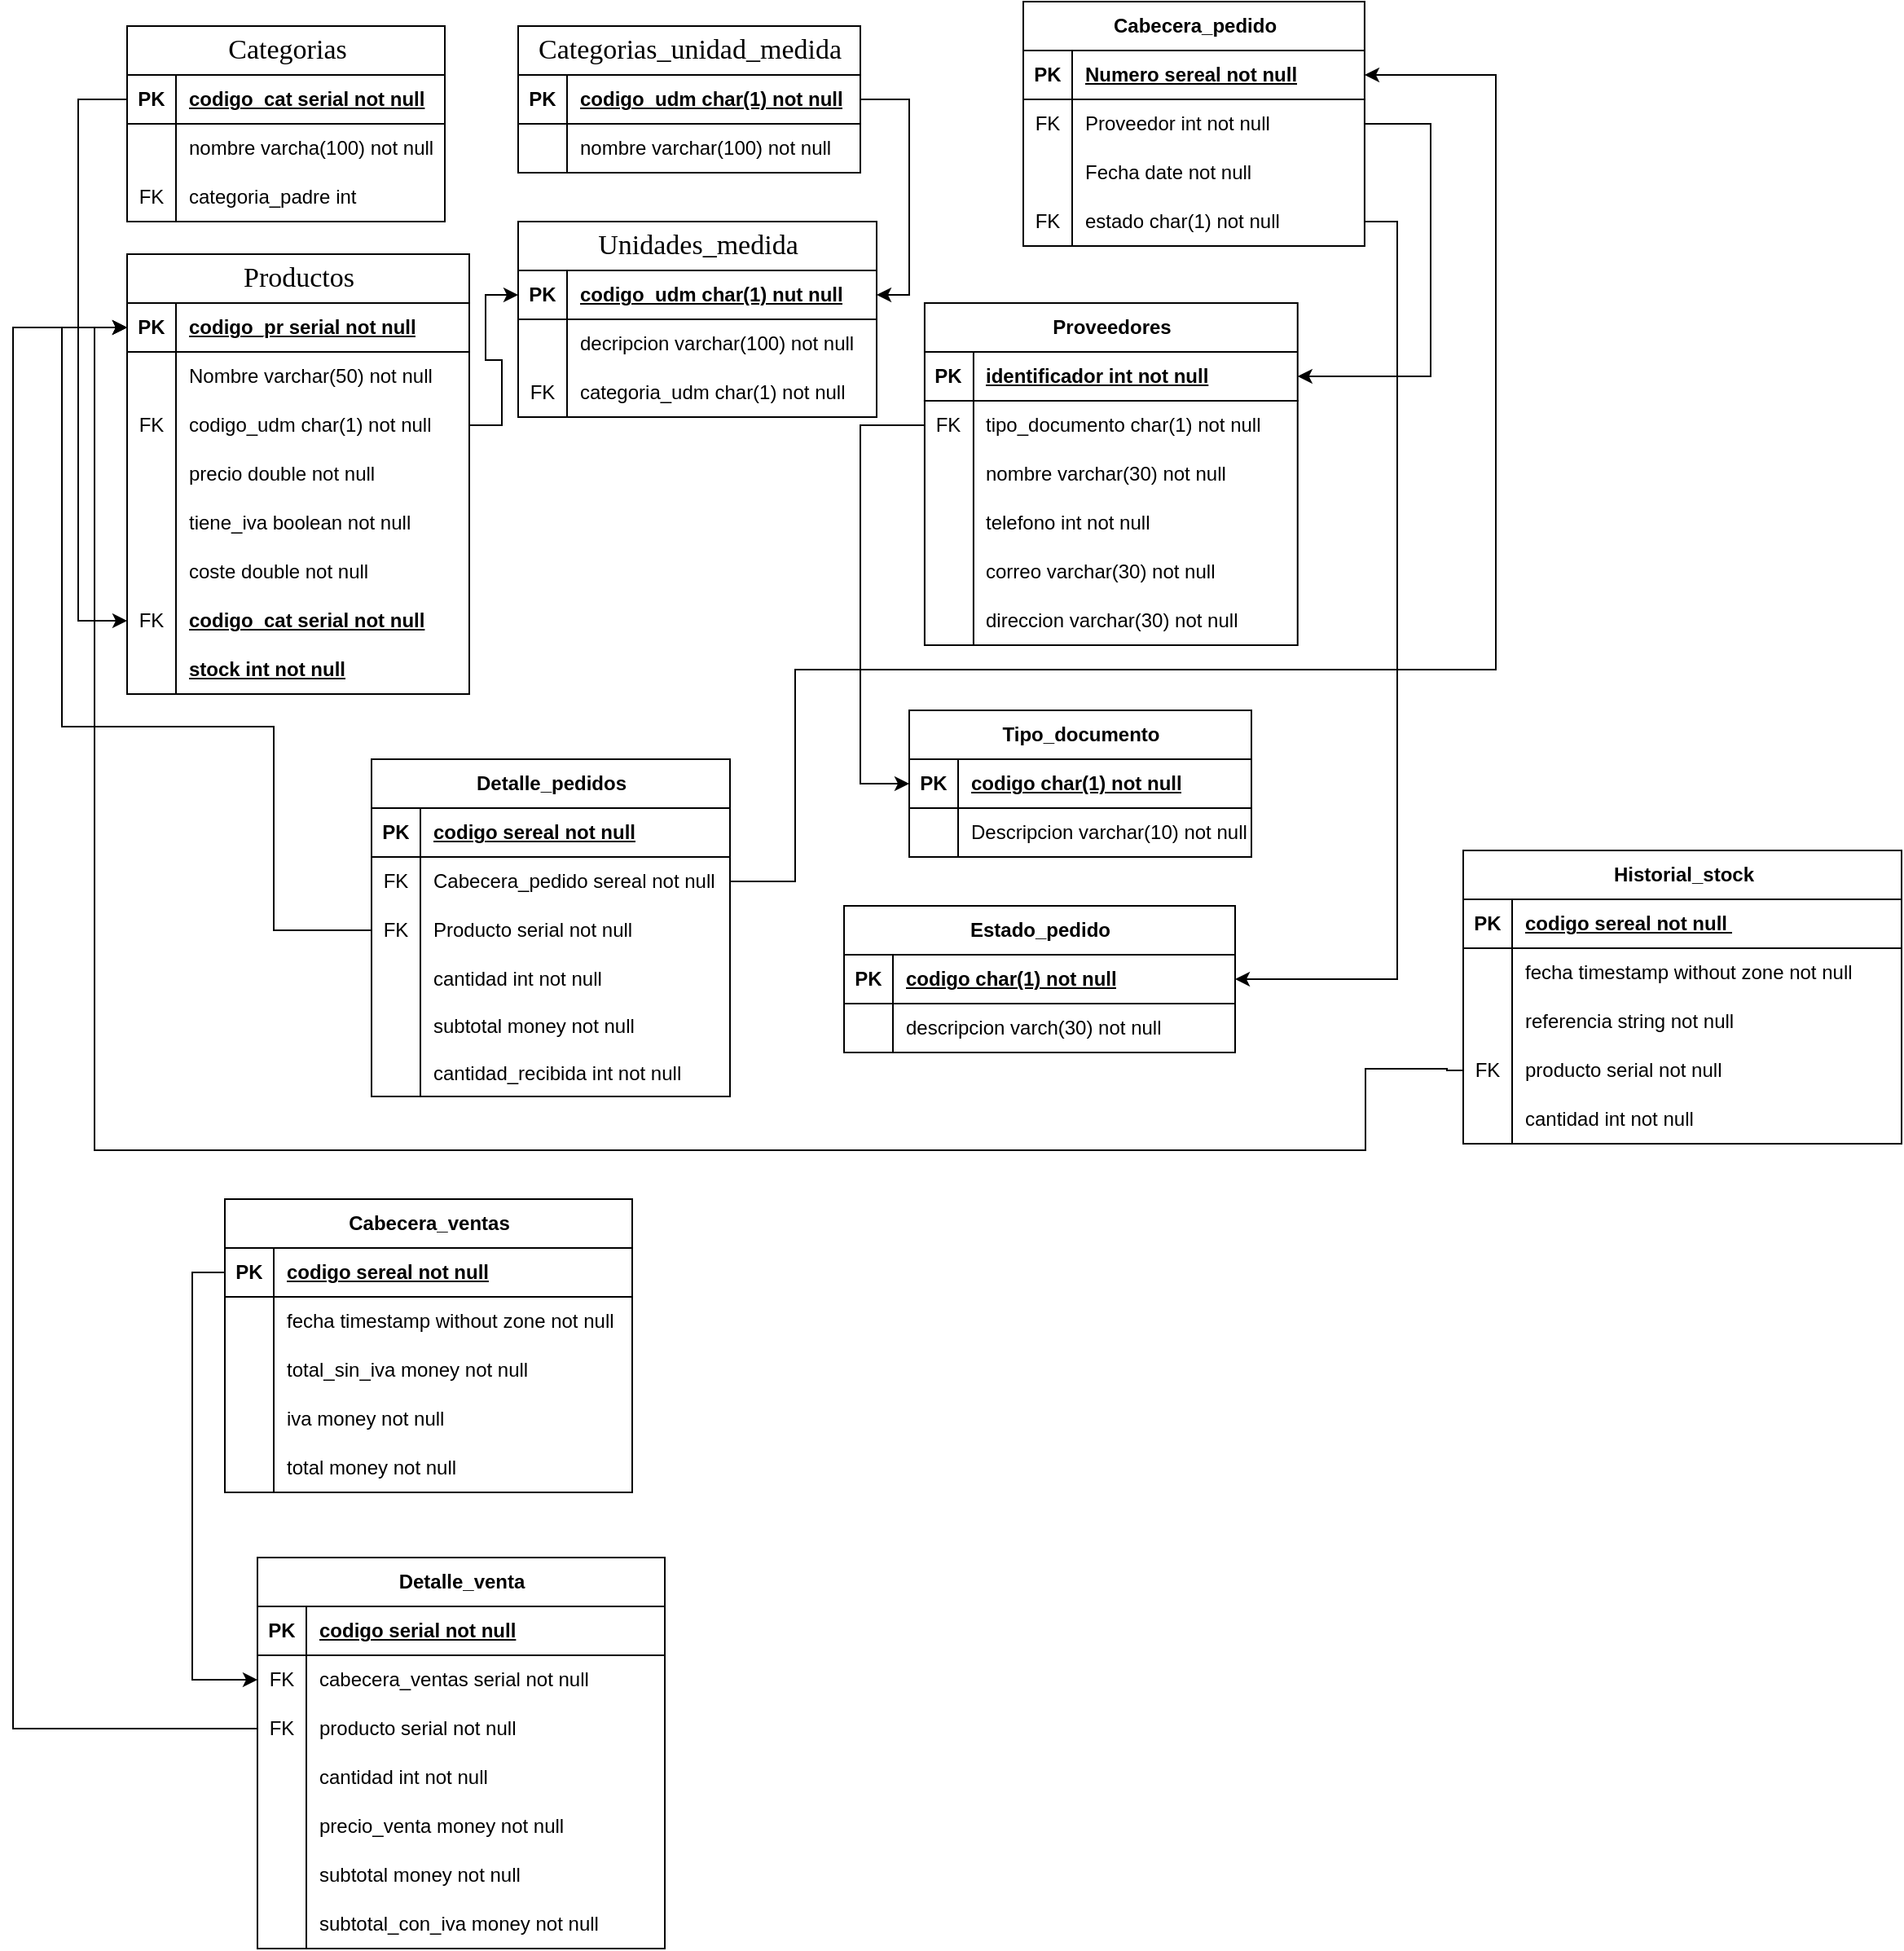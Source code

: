 <mxfile version="24.3.1" type="device">
  <diagram id="R2lEEEUBdFMjLlhIrx00" name="Page-1">
    <mxGraphModel dx="1947" dy="426" grid="1" gridSize="10" guides="1" tooltips="1" connect="1" arrows="1" fold="1" page="1" pageScale="1" pageWidth="827" pageHeight="8000" math="0" shadow="0" extFonts="Permanent Marker^https://fonts.googleapis.com/css?family=Permanent+Marker">
      <root>
        <mxCell id="0" />
        <mxCell id="1" parent="0" />
        <mxCell id="cwuofcwAnXzQg8h3Wf1t-1" value="&lt;span style=&quot;font-family: Oxygen; font-size: 17px; font-weight: 400; text-align: start; text-wrap: wrap; background-color: rgb(255, 255, 255);&quot;&gt;Categorias&lt;/span&gt;" style="shape=table;startSize=30;container=1;collapsible=1;childLayout=tableLayout;fixedRows=1;rowLines=0;fontStyle=1;align=center;resizeLast=1;html=1;" parent="1" vertex="1">
          <mxGeometry x="-740" y="30" width="195" height="120" as="geometry" />
        </mxCell>
        <mxCell id="cwuofcwAnXzQg8h3Wf1t-2" value="" style="shape=tableRow;horizontal=0;startSize=0;swimlaneHead=0;swimlaneBody=0;fillColor=none;collapsible=0;dropTarget=0;points=[[0,0.5],[1,0.5]];portConstraint=eastwest;top=0;left=0;right=0;bottom=1;" parent="cwuofcwAnXzQg8h3Wf1t-1" vertex="1">
          <mxGeometry y="30" width="195" height="30" as="geometry" />
        </mxCell>
        <mxCell id="cwuofcwAnXzQg8h3Wf1t-3" value="PK" style="shape=partialRectangle;connectable=0;fillColor=none;top=0;left=0;bottom=0;right=0;fontStyle=1;overflow=hidden;whiteSpace=wrap;html=1;" parent="cwuofcwAnXzQg8h3Wf1t-2" vertex="1">
          <mxGeometry width="30" height="30" as="geometry">
            <mxRectangle width="30" height="30" as="alternateBounds" />
          </mxGeometry>
        </mxCell>
        <mxCell id="cwuofcwAnXzQg8h3Wf1t-4" value="codigo_cat serial not null" style="shape=partialRectangle;connectable=0;fillColor=none;top=0;left=0;bottom=0;right=0;align=left;spacingLeft=6;fontStyle=5;overflow=hidden;whiteSpace=wrap;html=1;" parent="cwuofcwAnXzQg8h3Wf1t-2" vertex="1">
          <mxGeometry x="30" width="165" height="30" as="geometry">
            <mxRectangle width="165" height="30" as="alternateBounds" />
          </mxGeometry>
        </mxCell>
        <mxCell id="cwuofcwAnXzQg8h3Wf1t-5" value="" style="shape=tableRow;horizontal=0;startSize=0;swimlaneHead=0;swimlaneBody=0;fillColor=none;collapsible=0;dropTarget=0;points=[[0,0.5],[1,0.5]];portConstraint=eastwest;top=0;left=0;right=0;bottom=0;" parent="cwuofcwAnXzQg8h3Wf1t-1" vertex="1">
          <mxGeometry y="60" width="195" height="30" as="geometry" />
        </mxCell>
        <mxCell id="cwuofcwAnXzQg8h3Wf1t-6" value="" style="shape=partialRectangle;connectable=0;fillColor=none;top=0;left=0;bottom=0;right=0;editable=1;overflow=hidden;whiteSpace=wrap;html=1;" parent="cwuofcwAnXzQg8h3Wf1t-5" vertex="1">
          <mxGeometry width="30" height="30" as="geometry">
            <mxRectangle width="30" height="30" as="alternateBounds" />
          </mxGeometry>
        </mxCell>
        <mxCell id="cwuofcwAnXzQg8h3Wf1t-7" value="nombre varcha(100) not null" style="shape=partialRectangle;connectable=0;fillColor=none;top=0;left=0;bottom=0;right=0;align=left;spacingLeft=6;overflow=hidden;whiteSpace=wrap;html=1;" parent="cwuofcwAnXzQg8h3Wf1t-5" vertex="1">
          <mxGeometry x="30" width="165" height="30" as="geometry">
            <mxRectangle width="165" height="30" as="alternateBounds" />
          </mxGeometry>
        </mxCell>
        <mxCell id="cwuofcwAnXzQg8h3Wf1t-11" value="" style="shape=tableRow;horizontal=0;startSize=0;swimlaneHead=0;swimlaneBody=0;fillColor=none;collapsible=0;dropTarget=0;points=[[0,0.5],[1,0.5]];portConstraint=eastwest;top=0;left=0;right=0;bottom=0;" parent="cwuofcwAnXzQg8h3Wf1t-1" vertex="1">
          <mxGeometry y="90" width="195" height="30" as="geometry" />
        </mxCell>
        <mxCell id="cwuofcwAnXzQg8h3Wf1t-12" value="FK" style="shape=partialRectangle;connectable=0;fillColor=none;top=0;left=0;bottom=0;right=0;editable=1;overflow=hidden;whiteSpace=wrap;html=1;" parent="cwuofcwAnXzQg8h3Wf1t-11" vertex="1">
          <mxGeometry width="30" height="30" as="geometry">
            <mxRectangle width="30" height="30" as="alternateBounds" />
          </mxGeometry>
        </mxCell>
        <mxCell id="cwuofcwAnXzQg8h3Wf1t-13" value="categoria_padre int" style="shape=partialRectangle;connectable=0;fillColor=none;top=0;left=0;bottom=0;right=0;align=left;spacingLeft=6;overflow=hidden;whiteSpace=wrap;html=1;" parent="cwuofcwAnXzQg8h3Wf1t-11" vertex="1">
          <mxGeometry x="30" width="165" height="30" as="geometry">
            <mxRectangle width="165" height="30" as="alternateBounds" />
          </mxGeometry>
        </mxCell>
        <mxCell id="cwuofcwAnXzQg8h3Wf1t-14" value="&lt;span style=&quot;font-family: Oxygen; font-size: 17px; font-weight: 400; text-align: start; text-wrap: wrap; background-color: rgb(255, 255, 255);&quot;&gt;Categorias_unidad_medida&lt;/span&gt;" style="shape=table;startSize=30;container=1;collapsible=1;childLayout=tableLayout;fixedRows=1;rowLines=0;fontStyle=1;align=center;resizeLast=1;html=1;" parent="1" vertex="1">
          <mxGeometry x="-500" y="30" width="210" height="90" as="geometry" />
        </mxCell>
        <mxCell id="cwuofcwAnXzQg8h3Wf1t-15" value="" style="shape=tableRow;horizontal=0;startSize=0;swimlaneHead=0;swimlaneBody=0;fillColor=none;collapsible=0;dropTarget=0;points=[[0,0.5],[1,0.5]];portConstraint=eastwest;top=0;left=0;right=0;bottom=1;" parent="cwuofcwAnXzQg8h3Wf1t-14" vertex="1">
          <mxGeometry y="30" width="210" height="30" as="geometry" />
        </mxCell>
        <mxCell id="cwuofcwAnXzQg8h3Wf1t-16" value="PK" style="shape=partialRectangle;connectable=0;fillColor=none;top=0;left=0;bottom=0;right=0;fontStyle=1;overflow=hidden;whiteSpace=wrap;html=1;" parent="cwuofcwAnXzQg8h3Wf1t-15" vertex="1">
          <mxGeometry width="30" height="30" as="geometry">
            <mxRectangle width="30" height="30" as="alternateBounds" />
          </mxGeometry>
        </mxCell>
        <mxCell id="cwuofcwAnXzQg8h3Wf1t-17" value="codigo_udm char(1) not null" style="shape=partialRectangle;connectable=0;fillColor=none;top=0;left=0;bottom=0;right=0;align=left;spacingLeft=6;fontStyle=5;overflow=hidden;whiteSpace=wrap;html=1;" parent="cwuofcwAnXzQg8h3Wf1t-15" vertex="1">
          <mxGeometry x="30" width="180" height="30" as="geometry">
            <mxRectangle width="180" height="30" as="alternateBounds" />
          </mxGeometry>
        </mxCell>
        <mxCell id="cwuofcwAnXzQg8h3Wf1t-18" value="" style="shape=tableRow;horizontal=0;startSize=0;swimlaneHead=0;swimlaneBody=0;fillColor=none;collapsible=0;dropTarget=0;points=[[0,0.5],[1,0.5]];portConstraint=eastwest;top=0;left=0;right=0;bottom=0;" parent="cwuofcwAnXzQg8h3Wf1t-14" vertex="1">
          <mxGeometry y="60" width="210" height="30" as="geometry" />
        </mxCell>
        <mxCell id="cwuofcwAnXzQg8h3Wf1t-19" value="" style="shape=partialRectangle;connectable=0;fillColor=none;top=0;left=0;bottom=0;right=0;editable=1;overflow=hidden;whiteSpace=wrap;html=1;" parent="cwuofcwAnXzQg8h3Wf1t-18" vertex="1">
          <mxGeometry width="30" height="30" as="geometry">
            <mxRectangle width="30" height="30" as="alternateBounds" />
          </mxGeometry>
        </mxCell>
        <mxCell id="cwuofcwAnXzQg8h3Wf1t-20" value="nombre varchar(100) not null" style="shape=partialRectangle;connectable=0;fillColor=none;top=0;left=0;bottom=0;right=0;align=left;spacingLeft=6;overflow=hidden;whiteSpace=wrap;html=1;" parent="cwuofcwAnXzQg8h3Wf1t-18" vertex="1">
          <mxGeometry x="30" width="180" height="30" as="geometry">
            <mxRectangle width="180" height="30" as="alternateBounds" />
          </mxGeometry>
        </mxCell>
        <mxCell id="cwuofcwAnXzQg8h3Wf1t-27" value="&lt;span style=&quot;font-family: Oxygen; font-size: 17px; font-weight: 400; text-align: start; text-wrap: wrap; background-color: rgb(255, 255, 255);&quot;&gt;Unidades_medida&lt;/span&gt;" style="shape=table;startSize=30;container=1;collapsible=1;childLayout=tableLayout;fixedRows=1;rowLines=0;fontStyle=1;align=center;resizeLast=1;html=1;" parent="1" vertex="1">
          <mxGeometry x="-500" y="150" width="220" height="120" as="geometry" />
        </mxCell>
        <mxCell id="cwuofcwAnXzQg8h3Wf1t-28" value="" style="shape=tableRow;horizontal=0;startSize=0;swimlaneHead=0;swimlaneBody=0;fillColor=none;collapsible=0;dropTarget=0;points=[[0,0.5],[1,0.5]];portConstraint=eastwest;top=0;left=0;right=0;bottom=1;" parent="cwuofcwAnXzQg8h3Wf1t-27" vertex="1">
          <mxGeometry y="30" width="220" height="30" as="geometry" />
        </mxCell>
        <mxCell id="cwuofcwAnXzQg8h3Wf1t-29" value="PK" style="shape=partialRectangle;connectable=0;fillColor=none;top=0;left=0;bottom=0;right=0;fontStyle=1;overflow=hidden;whiteSpace=wrap;html=1;" parent="cwuofcwAnXzQg8h3Wf1t-28" vertex="1">
          <mxGeometry width="30" height="30" as="geometry">
            <mxRectangle width="30" height="30" as="alternateBounds" />
          </mxGeometry>
        </mxCell>
        <mxCell id="cwuofcwAnXzQg8h3Wf1t-30" value="codigo_udm char(1) nut null" style="shape=partialRectangle;connectable=0;fillColor=none;top=0;left=0;bottom=0;right=0;align=left;spacingLeft=6;fontStyle=5;overflow=hidden;whiteSpace=wrap;html=1;" parent="cwuofcwAnXzQg8h3Wf1t-28" vertex="1">
          <mxGeometry x="30" width="190" height="30" as="geometry">
            <mxRectangle width="190" height="30" as="alternateBounds" />
          </mxGeometry>
        </mxCell>
        <mxCell id="cwuofcwAnXzQg8h3Wf1t-34" value="" style="shape=tableRow;horizontal=0;startSize=0;swimlaneHead=0;swimlaneBody=0;fillColor=none;collapsible=0;dropTarget=0;points=[[0,0.5],[1,0.5]];portConstraint=eastwest;top=0;left=0;right=0;bottom=0;" parent="cwuofcwAnXzQg8h3Wf1t-27" vertex="1">
          <mxGeometry y="60" width="220" height="30" as="geometry" />
        </mxCell>
        <mxCell id="cwuofcwAnXzQg8h3Wf1t-35" value="" style="shape=partialRectangle;connectable=0;fillColor=none;top=0;left=0;bottom=0;right=0;editable=1;overflow=hidden;whiteSpace=wrap;html=1;" parent="cwuofcwAnXzQg8h3Wf1t-34" vertex="1">
          <mxGeometry width="30" height="30" as="geometry">
            <mxRectangle width="30" height="30" as="alternateBounds" />
          </mxGeometry>
        </mxCell>
        <mxCell id="cwuofcwAnXzQg8h3Wf1t-36" value="decripcion varchar(100) not null" style="shape=partialRectangle;connectable=0;fillColor=none;top=0;left=0;bottom=0;right=0;align=left;spacingLeft=6;overflow=hidden;whiteSpace=wrap;html=1;" parent="cwuofcwAnXzQg8h3Wf1t-34" vertex="1">
          <mxGeometry x="30" width="190" height="30" as="geometry">
            <mxRectangle width="190" height="30" as="alternateBounds" />
          </mxGeometry>
        </mxCell>
        <mxCell id="cwuofcwAnXzQg8h3Wf1t-37" value="" style="shape=tableRow;horizontal=0;startSize=0;swimlaneHead=0;swimlaneBody=0;fillColor=none;collapsible=0;dropTarget=0;points=[[0,0.5],[1,0.5]];portConstraint=eastwest;top=0;left=0;right=0;bottom=0;" parent="cwuofcwAnXzQg8h3Wf1t-27" vertex="1">
          <mxGeometry y="90" width="220" height="30" as="geometry" />
        </mxCell>
        <mxCell id="cwuofcwAnXzQg8h3Wf1t-38" value="FK" style="shape=partialRectangle;connectable=0;fillColor=none;top=0;left=0;bottom=0;right=0;editable=1;overflow=hidden;whiteSpace=wrap;html=1;" parent="cwuofcwAnXzQg8h3Wf1t-37" vertex="1">
          <mxGeometry width="30" height="30" as="geometry">
            <mxRectangle width="30" height="30" as="alternateBounds" />
          </mxGeometry>
        </mxCell>
        <mxCell id="cwuofcwAnXzQg8h3Wf1t-39" value="categoria_udm char(1) not null" style="shape=partialRectangle;connectable=0;fillColor=none;top=0;left=0;bottom=0;right=0;align=left;spacingLeft=6;overflow=hidden;whiteSpace=wrap;html=1;" parent="cwuofcwAnXzQg8h3Wf1t-37" vertex="1">
          <mxGeometry x="30" width="190" height="30" as="geometry">
            <mxRectangle width="190" height="30" as="alternateBounds" />
          </mxGeometry>
        </mxCell>
        <mxCell id="cwuofcwAnXzQg8h3Wf1t-41" value="&lt;span style=&quot;font-family: Oxygen; font-size: 17px; font-weight: 400; text-align: start; text-wrap: wrap; background-color: rgb(255, 255, 255);&quot;&gt;Productos&lt;/span&gt;" style="shape=table;startSize=30;container=1;collapsible=1;childLayout=tableLayout;fixedRows=1;rowLines=0;fontStyle=1;align=center;resizeLast=1;html=1;" parent="1" vertex="1">
          <mxGeometry x="-740" y="170" width="210" height="270" as="geometry" />
        </mxCell>
        <mxCell id="cwuofcwAnXzQg8h3Wf1t-42" value="" style="shape=tableRow;horizontal=0;startSize=0;swimlaneHead=0;swimlaneBody=0;fillColor=none;collapsible=0;dropTarget=0;points=[[0,0.5],[1,0.5]];portConstraint=eastwest;top=0;left=0;right=0;bottom=1;" parent="cwuofcwAnXzQg8h3Wf1t-41" vertex="1">
          <mxGeometry y="30" width="210" height="30" as="geometry" />
        </mxCell>
        <mxCell id="cwuofcwAnXzQg8h3Wf1t-43" value="PK" style="shape=partialRectangle;connectable=0;fillColor=none;top=0;left=0;bottom=0;right=0;fontStyle=1;overflow=hidden;whiteSpace=wrap;html=1;" parent="cwuofcwAnXzQg8h3Wf1t-42" vertex="1">
          <mxGeometry width="30" height="30" as="geometry">
            <mxRectangle width="30" height="30" as="alternateBounds" />
          </mxGeometry>
        </mxCell>
        <mxCell id="cwuofcwAnXzQg8h3Wf1t-44" value="codigo_pr serial not null" style="shape=partialRectangle;connectable=0;fillColor=none;top=0;left=0;bottom=0;right=0;align=left;spacingLeft=6;fontStyle=5;overflow=hidden;whiteSpace=wrap;html=1;" parent="cwuofcwAnXzQg8h3Wf1t-42" vertex="1">
          <mxGeometry x="30" width="180" height="30" as="geometry">
            <mxRectangle width="180" height="30" as="alternateBounds" />
          </mxGeometry>
        </mxCell>
        <mxCell id="cwuofcwAnXzQg8h3Wf1t-45" value="" style="shape=tableRow;horizontal=0;startSize=0;swimlaneHead=0;swimlaneBody=0;fillColor=none;collapsible=0;dropTarget=0;points=[[0,0.5],[1,0.5]];portConstraint=eastwest;top=0;left=0;right=0;bottom=0;" parent="cwuofcwAnXzQg8h3Wf1t-41" vertex="1">
          <mxGeometry y="60" width="210" height="30" as="geometry" />
        </mxCell>
        <mxCell id="cwuofcwAnXzQg8h3Wf1t-46" value="" style="shape=partialRectangle;connectable=0;fillColor=none;top=0;left=0;bottom=0;right=0;editable=1;overflow=hidden;whiteSpace=wrap;html=1;" parent="cwuofcwAnXzQg8h3Wf1t-45" vertex="1">
          <mxGeometry width="30" height="30" as="geometry">
            <mxRectangle width="30" height="30" as="alternateBounds" />
          </mxGeometry>
        </mxCell>
        <mxCell id="cwuofcwAnXzQg8h3Wf1t-47" value="Nombre varchar(50) not null" style="shape=partialRectangle;connectable=0;fillColor=none;top=0;left=0;bottom=0;right=0;align=left;spacingLeft=6;overflow=hidden;whiteSpace=wrap;html=1;" parent="cwuofcwAnXzQg8h3Wf1t-45" vertex="1">
          <mxGeometry x="30" width="180" height="30" as="geometry">
            <mxRectangle width="180" height="30" as="alternateBounds" />
          </mxGeometry>
        </mxCell>
        <mxCell id="cwuofcwAnXzQg8h3Wf1t-48" value="" style="shape=tableRow;horizontal=0;startSize=0;swimlaneHead=0;swimlaneBody=0;fillColor=none;collapsible=0;dropTarget=0;points=[[0,0.5],[1,0.5]];portConstraint=eastwest;top=0;left=0;right=0;bottom=0;" parent="cwuofcwAnXzQg8h3Wf1t-41" vertex="1">
          <mxGeometry y="90" width="210" height="30" as="geometry" />
        </mxCell>
        <mxCell id="cwuofcwAnXzQg8h3Wf1t-49" value="FK" style="shape=partialRectangle;connectable=0;fillColor=none;top=0;left=0;bottom=0;right=0;editable=1;overflow=hidden;whiteSpace=wrap;html=1;" parent="cwuofcwAnXzQg8h3Wf1t-48" vertex="1">
          <mxGeometry width="30" height="30" as="geometry">
            <mxRectangle width="30" height="30" as="alternateBounds" />
          </mxGeometry>
        </mxCell>
        <mxCell id="cwuofcwAnXzQg8h3Wf1t-50" value="codigo_udm char(1) not null" style="shape=partialRectangle;connectable=0;fillColor=none;top=0;left=0;bottom=0;right=0;align=left;spacingLeft=6;overflow=hidden;whiteSpace=wrap;html=1;" parent="cwuofcwAnXzQg8h3Wf1t-48" vertex="1">
          <mxGeometry x="30" width="180" height="30" as="geometry">
            <mxRectangle width="180" height="30" as="alternateBounds" />
          </mxGeometry>
        </mxCell>
        <mxCell id="cwuofcwAnXzQg8h3Wf1t-51" value="" style="shape=tableRow;horizontal=0;startSize=0;swimlaneHead=0;swimlaneBody=0;fillColor=none;collapsible=0;dropTarget=0;points=[[0,0.5],[1,0.5]];portConstraint=eastwest;top=0;left=0;right=0;bottom=0;" parent="cwuofcwAnXzQg8h3Wf1t-41" vertex="1">
          <mxGeometry y="120" width="210" height="30" as="geometry" />
        </mxCell>
        <mxCell id="cwuofcwAnXzQg8h3Wf1t-52" value="" style="shape=partialRectangle;connectable=0;fillColor=none;top=0;left=0;bottom=0;right=0;editable=1;overflow=hidden;whiteSpace=wrap;html=1;" parent="cwuofcwAnXzQg8h3Wf1t-51" vertex="1">
          <mxGeometry width="30" height="30" as="geometry">
            <mxRectangle width="30" height="30" as="alternateBounds" />
          </mxGeometry>
        </mxCell>
        <mxCell id="cwuofcwAnXzQg8h3Wf1t-53" value="precio double not null" style="shape=partialRectangle;connectable=0;fillColor=none;top=0;left=0;bottom=0;right=0;align=left;spacingLeft=6;overflow=hidden;whiteSpace=wrap;html=1;" parent="cwuofcwAnXzQg8h3Wf1t-51" vertex="1">
          <mxGeometry x="30" width="180" height="30" as="geometry">
            <mxRectangle width="180" height="30" as="alternateBounds" />
          </mxGeometry>
        </mxCell>
        <mxCell id="cwuofcwAnXzQg8h3Wf1t-56" value="" style="shape=tableRow;horizontal=0;startSize=0;swimlaneHead=0;swimlaneBody=0;fillColor=none;collapsible=0;dropTarget=0;points=[[0,0.5],[1,0.5]];portConstraint=eastwest;top=0;left=0;right=0;bottom=0;" parent="cwuofcwAnXzQg8h3Wf1t-41" vertex="1">
          <mxGeometry y="150" width="210" height="30" as="geometry" />
        </mxCell>
        <mxCell id="cwuofcwAnXzQg8h3Wf1t-57" value="" style="shape=partialRectangle;connectable=0;fillColor=none;top=0;left=0;bottom=0;right=0;editable=1;overflow=hidden;whiteSpace=wrap;html=1;" parent="cwuofcwAnXzQg8h3Wf1t-56" vertex="1">
          <mxGeometry width="30" height="30" as="geometry">
            <mxRectangle width="30" height="30" as="alternateBounds" />
          </mxGeometry>
        </mxCell>
        <mxCell id="cwuofcwAnXzQg8h3Wf1t-58" value="tiene_iva boolean not null" style="shape=partialRectangle;connectable=0;fillColor=none;top=0;left=0;bottom=0;right=0;align=left;spacingLeft=6;overflow=hidden;whiteSpace=wrap;html=1;" parent="cwuofcwAnXzQg8h3Wf1t-56" vertex="1">
          <mxGeometry x="30" width="180" height="30" as="geometry">
            <mxRectangle width="180" height="30" as="alternateBounds" />
          </mxGeometry>
        </mxCell>
        <mxCell id="cwuofcwAnXzQg8h3Wf1t-59" value="" style="shape=tableRow;horizontal=0;startSize=0;swimlaneHead=0;swimlaneBody=0;fillColor=none;collapsible=0;dropTarget=0;points=[[0,0.5],[1,0.5]];portConstraint=eastwest;top=0;left=0;right=0;bottom=0;" parent="cwuofcwAnXzQg8h3Wf1t-41" vertex="1">
          <mxGeometry y="180" width="210" height="30" as="geometry" />
        </mxCell>
        <mxCell id="cwuofcwAnXzQg8h3Wf1t-60" value="" style="shape=partialRectangle;connectable=0;fillColor=none;top=0;left=0;bottom=0;right=0;editable=1;overflow=hidden;whiteSpace=wrap;html=1;" parent="cwuofcwAnXzQg8h3Wf1t-59" vertex="1">
          <mxGeometry width="30" height="30" as="geometry">
            <mxRectangle width="30" height="30" as="alternateBounds" />
          </mxGeometry>
        </mxCell>
        <mxCell id="cwuofcwAnXzQg8h3Wf1t-61" value="coste double not null" style="shape=partialRectangle;connectable=0;fillColor=none;top=0;left=0;bottom=0;right=0;align=left;spacingLeft=6;overflow=hidden;whiteSpace=wrap;html=1;" parent="cwuofcwAnXzQg8h3Wf1t-59" vertex="1">
          <mxGeometry x="30" width="180" height="30" as="geometry">
            <mxRectangle width="180" height="30" as="alternateBounds" />
          </mxGeometry>
        </mxCell>
        <mxCell id="cwuofcwAnXzQg8h3Wf1t-62" value="" style="shape=tableRow;horizontal=0;startSize=0;swimlaneHead=0;swimlaneBody=0;fillColor=none;collapsible=0;dropTarget=0;points=[[0,0.5],[1,0.5]];portConstraint=eastwest;top=0;left=0;right=0;bottom=0;" parent="cwuofcwAnXzQg8h3Wf1t-41" vertex="1">
          <mxGeometry y="210" width="210" height="30" as="geometry" />
        </mxCell>
        <mxCell id="cwuofcwAnXzQg8h3Wf1t-63" value="FK" style="shape=partialRectangle;connectable=0;fillColor=none;top=0;left=0;bottom=0;right=0;editable=1;overflow=hidden;whiteSpace=wrap;html=1;" parent="cwuofcwAnXzQg8h3Wf1t-62" vertex="1">
          <mxGeometry width="30" height="30" as="geometry">
            <mxRectangle width="30" height="30" as="alternateBounds" />
          </mxGeometry>
        </mxCell>
        <mxCell id="cwuofcwAnXzQg8h3Wf1t-64" value="&lt;span style=&quot;font-weight: 700; text-decoration-line: underline;&quot;&gt;codigo_cat serial not null&lt;/span&gt;" style="shape=partialRectangle;connectable=0;fillColor=none;top=0;left=0;bottom=0;right=0;align=left;spacingLeft=6;overflow=hidden;whiteSpace=wrap;html=1;" parent="cwuofcwAnXzQg8h3Wf1t-62" vertex="1">
          <mxGeometry x="30" width="180" height="30" as="geometry">
            <mxRectangle width="180" height="30" as="alternateBounds" />
          </mxGeometry>
        </mxCell>
        <mxCell id="rMnYFLiwKLSCMcA6vRmd-37" value="" style="shape=tableRow;horizontal=0;startSize=0;swimlaneHead=0;swimlaneBody=0;fillColor=none;collapsible=0;dropTarget=0;points=[[0,0.5],[1,0.5]];portConstraint=eastwest;top=0;left=0;right=0;bottom=0;" parent="cwuofcwAnXzQg8h3Wf1t-41" vertex="1">
          <mxGeometry y="240" width="210" height="30" as="geometry" />
        </mxCell>
        <mxCell id="rMnYFLiwKLSCMcA6vRmd-38" value="" style="shape=partialRectangle;connectable=0;fillColor=none;top=0;left=0;bottom=0;right=0;editable=1;overflow=hidden;whiteSpace=wrap;html=1;" parent="rMnYFLiwKLSCMcA6vRmd-37" vertex="1">
          <mxGeometry width="30" height="30" as="geometry">
            <mxRectangle width="30" height="30" as="alternateBounds" />
          </mxGeometry>
        </mxCell>
        <mxCell id="rMnYFLiwKLSCMcA6vRmd-39" value="&lt;b&gt;&lt;u&gt;stock int not null&lt;/u&gt;&lt;/b&gt;" style="shape=partialRectangle;connectable=0;fillColor=none;top=0;left=0;bottom=0;right=0;align=left;spacingLeft=6;overflow=hidden;whiteSpace=wrap;html=1;" parent="rMnYFLiwKLSCMcA6vRmd-37" vertex="1">
          <mxGeometry x="30" width="180" height="30" as="geometry">
            <mxRectangle width="180" height="30" as="alternateBounds" />
          </mxGeometry>
        </mxCell>
        <mxCell id="cwuofcwAnXzQg8h3Wf1t-55" style="edgeStyle=orthogonalEdgeStyle;rounded=0;orthogonalLoop=1;jettySize=auto;html=1;exitX=1;exitY=0.5;exitDx=0;exitDy=0;entryX=1;entryY=0.5;entryDx=0;entryDy=0;" parent="1" source="cwuofcwAnXzQg8h3Wf1t-15" target="cwuofcwAnXzQg8h3Wf1t-28" edge="1">
          <mxGeometry relative="1" as="geometry" />
        </mxCell>
        <mxCell id="cwuofcwAnXzQg8h3Wf1t-65" style="edgeStyle=orthogonalEdgeStyle;rounded=0;orthogonalLoop=1;jettySize=auto;html=1;exitX=0;exitY=0.5;exitDx=0;exitDy=0;entryX=0;entryY=0.5;entryDx=0;entryDy=0;" parent="1" source="cwuofcwAnXzQg8h3Wf1t-2" target="cwuofcwAnXzQg8h3Wf1t-62" edge="1">
          <mxGeometry relative="1" as="geometry">
            <Array as="points">
              <mxPoint x="-770" y="75" />
              <mxPoint x="-770" y="395" />
            </Array>
          </mxGeometry>
        </mxCell>
        <mxCell id="cwuofcwAnXzQg8h3Wf1t-66" style="edgeStyle=orthogonalEdgeStyle;rounded=0;orthogonalLoop=1;jettySize=auto;html=1;exitX=1;exitY=0.5;exitDx=0;exitDy=0;entryX=0;entryY=0.5;entryDx=0;entryDy=0;" parent="1" source="cwuofcwAnXzQg8h3Wf1t-48" target="cwuofcwAnXzQg8h3Wf1t-28" edge="1">
          <mxGeometry relative="1" as="geometry" />
        </mxCell>
        <mxCell id="3EcjKmO3gJltNa586Zww-18" value="Tipo_documento" style="shape=table;startSize=30;container=1;collapsible=1;childLayout=tableLayout;fixedRows=1;rowLines=0;fontStyle=1;align=center;resizeLast=1;html=1;" parent="1" vertex="1">
          <mxGeometry x="-260" y="450" width="210" height="90" as="geometry" />
        </mxCell>
        <mxCell id="3EcjKmO3gJltNa586Zww-19" value="" style="shape=tableRow;horizontal=0;startSize=0;swimlaneHead=0;swimlaneBody=0;fillColor=none;collapsible=0;dropTarget=0;points=[[0,0.5],[1,0.5]];portConstraint=eastwest;top=0;left=0;right=0;bottom=1;" parent="3EcjKmO3gJltNa586Zww-18" vertex="1">
          <mxGeometry y="30" width="210" height="30" as="geometry" />
        </mxCell>
        <mxCell id="3EcjKmO3gJltNa586Zww-20" value="PK" style="shape=partialRectangle;connectable=0;fillColor=none;top=0;left=0;bottom=0;right=0;fontStyle=1;overflow=hidden;whiteSpace=wrap;html=1;" parent="3EcjKmO3gJltNa586Zww-19" vertex="1">
          <mxGeometry width="30" height="30" as="geometry">
            <mxRectangle width="30" height="30" as="alternateBounds" />
          </mxGeometry>
        </mxCell>
        <mxCell id="3EcjKmO3gJltNa586Zww-21" value="codigo char(1) not null" style="shape=partialRectangle;connectable=0;fillColor=none;top=0;left=0;bottom=0;right=0;align=left;spacingLeft=6;fontStyle=5;overflow=hidden;whiteSpace=wrap;html=1;" parent="3EcjKmO3gJltNa586Zww-19" vertex="1">
          <mxGeometry x="30" width="180" height="30" as="geometry">
            <mxRectangle width="180" height="30" as="alternateBounds" />
          </mxGeometry>
        </mxCell>
        <mxCell id="3EcjKmO3gJltNa586Zww-22" value="" style="shape=tableRow;horizontal=0;startSize=0;swimlaneHead=0;swimlaneBody=0;fillColor=none;collapsible=0;dropTarget=0;points=[[0,0.5],[1,0.5]];portConstraint=eastwest;top=0;left=0;right=0;bottom=0;" parent="3EcjKmO3gJltNa586Zww-18" vertex="1">
          <mxGeometry y="60" width="210" height="30" as="geometry" />
        </mxCell>
        <mxCell id="3EcjKmO3gJltNa586Zww-23" value="" style="shape=partialRectangle;connectable=0;fillColor=none;top=0;left=0;bottom=0;right=0;editable=1;overflow=hidden;whiteSpace=wrap;html=1;" parent="3EcjKmO3gJltNa586Zww-22" vertex="1">
          <mxGeometry width="30" height="30" as="geometry">
            <mxRectangle width="30" height="30" as="alternateBounds" />
          </mxGeometry>
        </mxCell>
        <mxCell id="3EcjKmO3gJltNa586Zww-24" value="Descripcion varchar(10) not null" style="shape=partialRectangle;connectable=0;fillColor=none;top=0;left=0;bottom=0;right=0;align=left;spacingLeft=6;overflow=hidden;whiteSpace=wrap;html=1;" parent="3EcjKmO3gJltNa586Zww-22" vertex="1">
          <mxGeometry x="30" width="180" height="30" as="geometry">
            <mxRectangle width="180" height="30" as="alternateBounds" />
          </mxGeometry>
        </mxCell>
        <mxCell id="3EcjKmO3gJltNa586Zww-31" value="Detalle_pedidos" style="shape=table;startSize=30;container=1;collapsible=1;childLayout=tableLayout;fixedRows=1;rowLines=0;fontStyle=1;align=center;resizeLast=1;html=1;" parent="1" vertex="1">
          <mxGeometry x="-590" y="480" width="220" height="207" as="geometry" />
        </mxCell>
        <mxCell id="3EcjKmO3gJltNa586Zww-32" value="" style="shape=tableRow;horizontal=0;startSize=0;swimlaneHead=0;swimlaneBody=0;fillColor=none;collapsible=0;dropTarget=0;points=[[0,0.5],[1,0.5]];portConstraint=eastwest;top=0;left=0;right=0;bottom=1;" parent="3EcjKmO3gJltNa586Zww-31" vertex="1">
          <mxGeometry y="30" width="220" height="30" as="geometry" />
        </mxCell>
        <mxCell id="3EcjKmO3gJltNa586Zww-33" value="PK" style="shape=partialRectangle;connectable=0;fillColor=none;top=0;left=0;bottom=0;right=0;fontStyle=1;overflow=hidden;whiteSpace=wrap;html=1;" parent="3EcjKmO3gJltNa586Zww-32" vertex="1">
          <mxGeometry width="30" height="30" as="geometry">
            <mxRectangle width="30" height="30" as="alternateBounds" />
          </mxGeometry>
        </mxCell>
        <mxCell id="3EcjKmO3gJltNa586Zww-34" value="codigo sereal not null" style="shape=partialRectangle;connectable=0;fillColor=none;top=0;left=0;bottom=0;right=0;align=left;spacingLeft=6;fontStyle=5;overflow=hidden;whiteSpace=wrap;html=1;" parent="3EcjKmO3gJltNa586Zww-32" vertex="1">
          <mxGeometry x="30" width="190" height="30" as="geometry">
            <mxRectangle width="190" height="30" as="alternateBounds" />
          </mxGeometry>
        </mxCell>
        <mxCell id="3EcjKmO3gJltNa586Zww-35" value="" style="shape=tableRow;horizontal=0;startSize=0;swimlaneHead=0;swimlaneBody=0;fillColor=none;collapsible=0;dropTarget=0;points=[[0,0.5],[1,0.5]];portConstraint=eastwest;top=0;left=0;right=0;bottom=0;" parent="3EcjKmO3gJltNa586Zww-31" vertex="1">
          <mxGeometry y="60" width="220" height="30" as="geometry" />
        </mxCell>
        <mxCell id="3EcjKmO3gJltNa586Zww-36" value="FK" style="shape=partialRectangle;connectable=0;fillColor=none;top=0;left=0;bottom=0;right=0;editable=1;overflow=hidden;whiteSpace=wrap;html=1;" parent="3EcjKmO3gJltNa586Zww-35" vertex="1">
          <mxGeometry width="30" height="30" as="geometry">
            <mxRectangle width="30" height="30" as="alternateBounds" />
          </mxGeometry>
        </mxCell>
        <mxCell id="3EcjKmO3gJltNa586Zww-37" value="Cabecera_pedido sereal not null" style="shape=partialRectangle;connectable=0;fillColor=none;top=0;left=0;bottom=0;right=0;align=left;spacingLeft=6;overflow=hidden;whiteSpace=wrap;html=1;" parent="3EcjKmO3gJltNa586Zww-35" vertex="1">
          <mxGeometry x="30" width="190" height="30" as="geometry">
            <mxRectangle width="190" height="30" as="alternateBounds" />
          </mxGeometry>
        </mxCell>
        <mxCell id="3EcjKmO3gJltNa586Zww-38" value="" style="shape=tableRow;horizontal=0;startSize=0;swimlaneHead=0;swimlaneBody=0;fillColor=none;collapsible=0;dropTarget=0;points=[[0,0.5],[1,0.5]];portConstraint=eastwest;top=0;left=0;right=0;bottom=0;" parent="3EcjKmO3gJltNa586Zww-31" vertex="1">
          <mxGeometry y="90" width="220" height="30" as="geometry" />
        </mxCell>
        <mxCell id="3EcjKmO3gJltNa586Zww-39" value="FK" style="shape=partialRectangle;connectable=0;fillColor=none;top=0;left=0;bottom=0;right=0;editable=1;overflow=hidden;whiteSpace=wrap;html=1;" parent="3EcjKmO3gJltNa586Zww-38" vertex="1">
          <mxGeometry width="30" height="30" as="geometry">
            <mxRectangle width="30" height="30" as="alternateBounds" />
          </mxGeometry>
        </mxCell>
        <mxCell id="3EcjKmO3gJltNa586Zww-40" value="Producto serial not null" style="shape=partialRectangle;connectable=0;fillColor=none;top=0;left=0;bottom=0;right=0;align=left;spacingLeft=6;overflow=hidden;whiteSpace=wrap;html=1;" parent="3EcjKmO3gJltNa586Zww-38" vertex="1">
          <mxGeometry x="30" width="190" height="30" as="geometry">
            <mxRectangle width="190" height="30" as="alternateBounds" />
          </mxGeometry>
        </mxCell>
        <mxCell id="3EcjKmO3gJltNa586Zww-41" value="" style="shape=tableRow;horizontal=0;startSize=0;swimlaneHead=0;swimlaneBody=0;fillColor=none;collapsible=0;dropTarget=0;points=[[0,0.5],[1,0.5]];portConstraint=eastwest;top=0;left=0;right=0;bottom=0;" parent="3EcjKmO3gJltNa586Zww-31" vertex="1">
          <mxGeometry y="120" width="220" height="29" as="geometry" />
        </mxCell>
        <mxCell id="3EcjKmO3gJltNa586Zww-42" value="" style="shape=partialRectangle;connectable=0;fillColor=none;top=0;left=0;bottom=0;right=0;editable=1;overflow=hidden;whiteSpace=wrap;html=1;" parent="3EcjKmO3gJltNa586Zww-41" vertex="1">
          <mxGeometry width="30" height="29" as="geometry">
            <mxRectangle width="30" height="29" as="alternateBounds" />
          </mxGeometry>
        </mxCell>
        <mxCell id="3EcjKmO3gJltNa586Zww-43" value="cantidad int not null" style="shape=partialRectangle;connectable=0;fillColor=none;top=0;left=0;bottom=0;right=0;align=left;spacingLeft=6;overflow=hidden;whiteSpace=wrap;html=1;" parent="3EcjKmO3gJltNa586Zww-41" vertex="1">
          <mxGeometry x="30" width="190" height="29" as="geometry">
            <mxRectangle width="190" height="29" as="alternateBounds" />
          </mxGeometry>
        </mxCell>
        <mxCell id="3EcjKmO3gJltNa586Zww-57" value="" style="shape=tableRow;horizontal=0;startSize=0;swimlaneHead=0;swimlaneBody=0;fillColor=none;collapsible=0;dropTarget=0;points=[[0,0.5],[1,0.5]];portConstraint=eastwest;top=0;left=0;right=0;bottom=0;" parent="3EcjKmO3gJltNa586Zww-31" vertex="1">
          <mxGeometry y="149" width="220" height="29" as="geometry" />
        </mxCell>
        <mxCell id="3EcjKmO3gJltNa586Zww-58" value="" style="shape=partialRectangle;connectable=0;fillColor=none;top=0;left=0;bottom=0;right=0;editable=1;overflow=hidden;whiteSpace=wrap;html=1;" parent="3EcjKmO3gJltNa586Zww-57" vertex="1">
          <mxGeometry width="30" height="29" as="geometry">
            <mxRectangle width="30" height="29" as="alternateBounds" />
          </mxGeometry>
        </mxCell>
        <mxCell id="3EcjKmO3gJltNa586Zww-59" value="subtotal money not null" style="shape=partialRectangle;connectable=0;fillColor=none;top=0;left=0;bottom=0;right=0;align=left;spacingLeft=6;overflow=hidden;whiteSpace=wrap;html=1;" parent="3EcjKmO3gJltNa586Zww-57" vertex="1">
          <mxGeometry x="30" width="190" height="29" as="geometry">
            <mxRectangle width="190" height="29" as="alternateBounds" />
          </mxGeometry>
        </mxCell>
        <mxCell id="rMnYFLiwKLSCMcA6vRmd-17" value="" style="shape=tableRow;horizontal=0;startSize=0;swimlaneHead=0;swimlaneBody=0;fillColor=none;collapsible=0;dropTarget=0;points=[[0,0.5],[1,0.5]];portConstraint=eastwest;top=0;left=0;right=0;bottom=0;" parent="3EcjKmO3gJltNa586Zww-31" vertex="1">
          <mxGeometry y="178" width="220" height="29" as="geometry" />
        </mxCell>
        <mxCell id="rMnYFLiwKLSCMcA6vRmd-18" value="" style="shape=partialRectangle;connectable=0;fillColor=none;top=0;left=0;bottom=0;right=0;editable=1;overflow=hidden;whiteSpace=wrap;html=1;" parent="rMnYFLiwKLSCMcA6vRmd-17" vertex="1">
          <mxGeometry width="30" height="29" as="geometry">
            <mxRectangle width="30" height="29" as="alternateBounds" />
          </mxGeometry>
        </mxCell>
        <mxCell id="rMnYFLiwKLSCMcA6vRmd-19" value="cantidad_recibida int not null" style="shape=partialRectangle;connectable=0;fillColor=none;top=0;left=0;bottom=0;right=0;align=left;spacingLeft=6;overflow=hidden;whiteSpace=wrap;html=1;" parent="rMnYFLiwKLSCMcA6vRmd-17" vertex="1">
          <mxGeometry x="30" width="190" height="29" as="geometry">
            <mxRectangle width="190" height="29" as="alternateBounds" />
          </mxGeometry>
        </mxCell>
        <mxCell id="3EcjKmO3gJltNa586Zww-44" value="Cabecera_pedido" style="shape=table;startSize=30;container=1;collapsible=1;childLayout=tableLayout;fixedRows=1;rowLines=0;fontStyle=1;align=center;resizeLast=1;html=1;" parent="1" vertex="1">
          <mxGeometry x="-190" y="15" width="209.46" height="150" as="geometry" />
        </mxCell>
        <mxCell id="3EcjKmO3gJltNa586Zww-45" value="" style="shape=tableRow;horizontal=0;startSize=0;swimlaneHead=0;swimlaneBody=0;fillColor=none;collapsible=0;dropTarget=0;points=[[0,0.5],[1,0.5]];portConstraint=eastwest;top=0;left=0;right=0;bottom=1;" parent="3EcjKmO3gJltNa586Zww-44" vertex="1">
          <mxGeometry y="30" width="209.46" height="30" as="geometry" />
        </mxCell>
        <mxCell id="3EcjKmO3gJltNa586Zww-46" value="PK" style="shape=partialRectangle;connectable=0;fillColor=none;top=0;left=0;bottom=0;right=0;fontStyle=1;overflow=hidden;whiteSpace=wrap;html=1;" parent="3EcjKmO3gJltNa586Zww-45" vertex="1">
          <mxGeometry width="30" height="30" as="geometry">
            <mxRectangle width="30" height="30" as="alternateBounds" />
          </mxGeometry>
        </mxCell>
        <mxCell id="3EcjKmO3gJltNa586Zww-47" value="Numero sereal not null" style="shape=partialRectangle;connectable=0;fillColor=none;top=0;left=0;bottom=0;right=0;align=left;spacingLeft=6;fontStyle=5;overflow=hidden;whiteSpace=wrap;html=1;" parent="3EcjKmO3gJltNa586Zww-45" vertex="1">
          <mxGeometry x="30" width="179.46" height="30" as="geometry">
            <mxRectangle width="179.46" height="30" as="alternateBounds" />
          </mxGeometry>
        </mxCell>
        <mxCell id="3EcjKmO3gJltNa586Zww-48" value="" style="shape=tableRow;horizontal=0;startSize=0;swimlaneHead=0;swimlaneBody=0;fillColor=none;collapsible=0;dropTarget=0;points=[[0,0.5],[1,0.5]];portConstraint=eastwest;top=0;left=0;right=0;bottom=0;" parent="3EcjKmO3gJltNa586Zww-44" vertex="1">
          <mxGeometry y="60" width="209.46" height="30" as="geometry" />
        </mxCell>
        <mxCell id="3EcjKmO3gJltNa586Zww-49" value="FK" style="shape=partialRectangle;connectable=0;fillColor=none;top=0;left=0;bottom=0;right=0;editable=1;overflow=hidden;whiteSpace=wrap;html=1;" parent="3EcjKmO3gJltNa586Zww-48" vertex="1">
          <mxGeometry width="30" height="30" as="geometry">
            <mxRectangle width="30" height="30" as="alternateBounds" />
          </mxGeometry>
        </mxCell>
        <mxCell id="3EcjKmO3gJltNa586Zww-50" value="Proveedor int not null" style="shape=partialRectangle;connectable=0;fillColor=none;top=0;left=0;bottom=0;right=0;align=left;spacingLeft=6;overflow=hidden;whiteSpace=wrap;html=1;" parent="3EcjKmO3gJltNa586Zww-48" vertex="1">
          <mxGeometry x="30" width="179.46" height="30" as="geometry">
            <mxRectangle width="179.46" height="30" as="alternateBounds" />
          </mxGeometry>
        </mxCell>
        <mxCell id="3EcjKmO3gJltNa586Zww-51" value="" style="shape=tableRow;horizontal=0;startSize=0;swimlaneHead=0;swimlaneBody=0;fillColor=none;collapsible=0;dropTarget=0;points=[[0,0.5],[1,0.5]];portConstraint=eastwest;top=0;left=0;right=0;bottom=0;" parent="3EcjKmO3gJltNa586Zww-44" vertex="1">
          <mxGeometry y="90" width="209.46" height="30" as="geometry" />
        </mxCell>
        <mxCell id="3EcjKmO3gJltNa586Zww-52" value="" style="shape=partialRectangle;connectable=0;fillColor=none;top=0;left=0;bottom=0;right=0;editable=1;overflow=hidden;whiteSpace=wrap;html=1;" parent="3EcjKmO3gJltNa586Zww-51" vertex="1">
          <mxGeometry width="30" height="30" as="geometry">
            <mxRectangle width="30" height="30" as="alternateBounds" />
          </mxGeometry>
        </mxCell>
        <mxCell id="3EcjKmO3gJltNa586Zww-53" value="Fecha date not null" style="shape=partialRectangle;connectable=0;fillColor=none;top=0;left=0;bottom=0;right=0;align=left;spacingLeft=6;overflow=hidden;whiteSpace=wrap;html=1;" parent="3EcjKmO3gJltNa586Zww-51" vertex="1">
          <mxGeometry x="30" width="179.46" height="30" as="geometry">
            <mxRectangle width="179.46" height="30" as="alternateBounds" />
          </mxGeometry>
        </mxCell>
        <mxCell id="rMnYFLiwKLSCMcA6vRmd-33" value="" style="shape=tableRow;horizontal=0;startSize=0;swimlaneHead=0;swimlaneBody=0;fillColor=none;collapsible=0;dropTarget=0;points=[[0,0.5],[1,0.5]];portConstraint=eastwest;top=0;left=0;right=0;bottom=0;" parent="3EcjKmO3gJltNa586Zww-44" vertex="1">
          <mxGeometry y="120" width="209.46" height="30" as="geometry" />
        </mxCell>
        <mxCell id="rMnYFLiwKLSCMcA6vRmd-34" value="FK" style="shape=partialRectangle;connectable=0;fillColor=none;top=0;left=0;bottom=0;right=0;editable=1;overflow=hidden;whiteSpace=wrap;html=1;" parent="rMnYFLiwKLSCMcA6vRmd-33" vertex="1">
          <mxGeometry width="30" height="30" as="geometry">
            <mxRectangle width="30" height="30" as="alternateBounds" />
          </mxGeometry>
        </mxCell>
        <mxCell id="rMnYFLiwKLSCMcA6vRmd-35" value="estado char(1) not null" style="shape=partialRectangle;connectable=0;fillColor=none;top=0;left=0;bottom=0;right=0;align=left;spacingLeft=6;overflow=hidden;whiteSpace=wrap;html=1;" parent="rMnYFLiwKLSCMcA6vRmd-33" vertex="1">
          <mxGeometry x="30" width="179.46" height="30" as="geometry">
            <mxRectangle width="179.46" height="30" as="alternateBounds" />
          </mxGeometry>
        </mxCell>
        <mxCell id="3EcjKmO3gJltNa586Zww-63" style="edgeStyle=orthogonalEdgeStyle;rounded=0;orthogonalLoop=1;jettySize=auto;html=1;exitX=1;exitY=0.5;exitDx=0;exitDy=0;entryX=1;entryY=0.5;entryDx=0;entryDy=0;" parent="1" source="3EcjKmO3gJltNa586Zww-35" target="3EcjKmO3gJltNa586Zww-45" edge="1">
          <mxGeometry relative="1" as="geometry">
            <Array as="points">
              <mxPoint x="-330" y="555" />
              <mxPoint x="-330" y="425" />
              <mxPoint x="100" y="425" />
              <mxPoint x="100" y="60" />
            </Array>
          </mxGeometry>
        </mxCell>
        <mxCell id="3EcjKmO3gJltNa586Zww-64" style="edgeStyle=orthogonalEdgeStyle;rounded=0;orthogonalLoop=1;jettySize=auto;html=1;exitX=0;exitY=0.5;exitDx=0;exitDy=0;entryX=0;entryY=0.5;entryDx=0;entryDy=0;" parent="1" source="3EcjKmO3gJltNa586Zww-38" target="cwuofcwAnXzQg8h3Wf1t-42" edge="1">
          <mxGeometry relative="1" as="geometry">
            <Array as="points">
              <mxPoint x="-650" y="585" />
              <mxPoint x="-650" y="460" />
              <mxPoint x="-780" y="460" />
              <mxPoint x="-780" y="215" />
            </Array>
          </mxGeometry>
        </mxCell>
        <mxCell id="3EcjKmO3gJltNa586Zww-65" value="Proveedores" style="shape=table;startSize=30;container=1;collapsible=1;childLayout=tableLayout;fixedRows=1;rowLines=0;fontStyle=1;align=center;resizeLast=1;html=1;" parent="1" vertex="1">
          <mxGeometry x="-250.54" y="200" width="228.91" height="210" as="geometry" />
        </mxCell>
        <mxCell id="3EcjKmO3gJltNa586Zww-66" value="" style="shape=tableRow;horizontal=0;startSize=0;swimlaneHead=0;swimlaneBody=0;fillColor=none;collapsible=0;dropTarget=0;points=[[0,0.5],[1,0.5]];portConstraint=eastwest;top=0;left=0;right=0;bottom=1;" parent="3EcjKmO3gJltNa586Zww-65" vertex="1">
          <mxGeometry y="30" width="228.91" height="30" as="geometry" />
        </mxCell>
        <mxCell id="3EcjKmO3gJltNa586Zww-67" value="PK" style="shape=partialRectangle;connectable=0;fillColor=none;top=0;left=0;bottom=0;right=0;fontStyle=1;overflow=hidden;whiteSpace=wrap;html=1;" parent="3EcjKmO3gJltNa586Zww-66" vertex="1">
          <mxGeometry width="30" height="30" as="geometry">
            <mxRectangle width="30" height="30" as="alternateBounds" />
          </mxGeometry>
        </mxCell>
        <mxCell id="3EcjKmO3gJltNa586Zww-68" value="identificador int not null" style="shape=partialRectangle;connectable=0;fillColor=none;top=0;left=0;bottom=0;right=0;align=left;spacingLeft=6;fontStyle=5;overflow=hidden;whiteSpace=wrap;html=1;" parent="3EcjKmO3gJltNa586Zww-66" vertex="1">
          <mxGeometry x="30" width="198.91" height="30" as="geometry">
            <mxRectangle width="198.91" height="30" as="alternateBounds" />
          </mxGeometry>
        </mxCell>
        <mxCell id="3EcjKmO3gJltNa586Zww-69" value="" style="shape=tableRow;horizontal=0;startSize=0;swimlaneHead=0;swimlaneBody=0;fillColor=none;collapsible=0;dropTarget=0;points=[[0,0.5],[1,0.5]];portConstraint=eastwest;top=0;left=0;right=0;bottom=0;" parent="3EcjKmO3gJltNa586Zww-65" vertex="1">
          <mxGeometry y="60" width="228.91" height="30" as="geometry" />
        </mxCell>
        <mxCell id="3EcjKmO3gJltNa586Zww-70" value="FK" style="shape=partialRectangle;connectable=0;fillColor=none;top=0;left=0;bottom=0;right=0;editable=1;overflow=hidden;whiteSpace=wrap;html=1;" parent="3EcjKmO3gJltNa586Zww-69" vertex="1">
          <mxGeometry width="30" height="30" as="geometry">
            <mxRectangle width="30" height="30" as="alternateBounds" />
          </mxGeometry>
        </mxCell>
        <mxCell id="3EcjKmO3gJltNa586Zww-71" value="tipo_documento char(1) not null" style="shape=partialRectangle;connectable=0;fillColor=none;top=0;left=0;bottom=0;right=0;align=left;spacingLeft=6;overflow=hidden;whiteSpace=wrap;html=1;" parent="3EcjKmO3gJltNa586Zww-69" vertex="1">
          <mxGeometry x="30" width="198.91" height="30" as="geometry">
            <mxRectangle width="198.91" height="30" as="alternateBounds" />
          </mxGeometry>
        </mxCell>
        <mxCell id="3EcjKmO3gJltNa586Zww-72" value="" style="shape=tableRow;horizontal=0;startSize=0;swimlaneHead=0;swimlaneBody=0;fillColor=none;collapsible=0;dropTarget=0;points=[[0,0.5],[1,0.5]];portConstraint=eastwest;top=0;left=0;right=0;bottom=0;" parent="3EcjKmO3gJltNa586Zww-65" vertex="1">
          <mxGeometry y="90" width="228.91" height="30" as="geometry" />
        </mxCell>
        <mxCell id="3EcjKmO3gJltNa586Zww-73" value="" style="shape=partialRectangle;connectable=0;fillColor=none;top=0;left=0;bottom=0;right=0;editable=1;overflow=hidden;whiteSpace=wrap;html=1;" parent="3EcjKmO3gJltNa586Zww-72" vertex="1">
          <mxGeometry width="30" height="30" as="geometry">
            <mxRectangle width="30" height="30" as="alternateBounds" />
          </mxGeometry>
        </mxCell>
        <mxCell id="3EcjKmO3gJltNa586Zww-74" value="nombre varchar(30) not null" style="shape=partialRectangle;connectable=0;fillColor=none;top=0;left=0;bottom=0;right=0;align=left;spacingLeft=6;overflow=hidden;whiteSpace=wrap;html=1;" parent="3EcjKmO3gJltNa586Zww-72" vertex="1">
          <mxGeometry x="30" width="198.91" height="30" as="geometry">
            <mxRectangle width="198.91" height="30" as="alternateBounds" />
          </mxGeometry>
        </mxCell>
        <mxCell id="3EcjKmO3gJltNa586Zww-75" value="" style="shape=tableRow;horizontal=0;startSize=0;swimlaneHead=0;swimlaneBody=0;fillColor=none;collapsible=0;dropTarget=0;points=[[0,0.5],[1,0.5]];portConstraint=eastwest;top=0;left=0;right=0;bottom=0;" parent="3EcjKmO3gJltNa586Zww-65" vertex="1">
          <mxGeometry y="120" width="228.91" height="30" as="geometry" />
        </mxCell>
        <mxCell id="3EcjKmO3gJltNa586Zww-76" value="" style="shape=partialRectangle;connectable=0;fillColor=none;top=0;left=0;bottom=0;right=0;editable=1;overflow=hidden;whiteSpace=wrap;html=1;" parent="3EcjKmO3gJltNa586Zww-75" vertex="1">
          <mxGeometry width="30" height="30" as="geometry">
            <mxRectangle width="30" height="30" as="alternateBounds" />
          </mxGeometry>
        </mxCell>
        <mxCell id="3EcjKmO3gJltNa586Zww-77" value="telefono int not null" style="shape=partialRectangle;connectable=0;fillColor=none;top=0;left=0;bottom=0;right=0;align=left;spacingLeft=6;overflow=hidden;whiteSpace=wrap;html=1;" parent="3EcjKmO3gJltNa586Zww-75" vertex="1">
          <mxGeometry x="30" width="198.91" height="30" as="geometry">
            <mxRectangle width="198.91" height="30" as="alternateBounds" />
          </mxGeometry>
        </mxCell>
        <mxCell id="3EcjKmO3gJltNa586Zww-78" value="" style="shape=tableRow;horizontal=0;startSize=0;swimlaneHead=0;swimlaneBody=0;fillColor=none;collapsible=0;dropTarget=0;points=[[0,0.5],[1,0.5]];portConstraint=eastwest;top=0;left=0;right=0;bottom=0;" parent="3EcjKmO3gJltNa586Zww-65" vertex="1">
          <mxGeometry y="150" width="228.91" height="30" as="geometry" />
        </mxCell>
        <mxCell id="3EcjKmO3gJltNa586Zww-79" value="" style="shape=partialRectangle;connectable=0;fillColor=none;top=0;left=0;bottom=0;right=0;editable=1;overflow=hidden;whiteSpace=wrap;html=1;" parent="3EcjKmO3gJltNa586Zww-78" vertex="1">
          <mxGeometry width="30" height="30" as="geometry">
            <mxRectangle width="30" height="30" as="alternateBounds" />
          </mxGeometry>
        </mxCell>
        <mxCell id="3EcjKmO3gJltNa586Zww-80" value="correo varchar(30) not null" style="shape=partialRectangle;connectable=0;fillColor=none;top=0;left=0;bottom=0;right=0;align=left;spacingLeft=6;overflow=hidden;whiteSpace=wrap;html=1;" parent="3EcjKmO3gJltNa586Zww-78" vertex="1">
          <mxGeometry x="30" width="198.91" height="30" as="geometry">
            <mxRectangle width="198.91" height="30" as="alternateBounds" />
          </mxGeometry>
        </mxCell>
        <mxCell id="3EcjKmO3gJltNa586Zww-81" value="" style="shape=tableRow;horizontal=0;startSize=0;swimlaneHead=0;swimlaneBody=0;fillColor=none;collapsible=0;dropTarget=0;points=[[0,0.5],[1,0.5]];portConstraint=eastwest;top=0;left=0;right=0;bottom=0;" parent="3EcjKmO3gJltNa586Zww-65" vertex="1">
          <mxGeometry y="180" width="228.91" height="30" as="geometry" />
        </mxCell>
        <mxCell id="3EcjKmO3gJltNa586Zww-82" value="" style="shape=partialRectangle;connectable=0;fillColor=none;top=0;left=0;bottom=0;right=0;editable=1;overflow=hidden;whiteSpace=wrap;html=1;" parent="3EcjKmO3gJltNa586Zww-81" vertex="1">
          <mxGeometry width="30" height="30" as="geometry">
            <mxRectangle width="30" height="30" as="alternateBounds" />
          </mxGeometry>
        </mxCell>
        <mxCell id="3EcjKmO3gJltNa586Zww-83" value="direccion varchar(30) not null" style="shape=partialRectangle;connectable=0;fillColor=none;top=0;left=0;bottom=0;right=0;align=left;spacingLeft=6;overflow=hidden;whiteSpace=wrap;html=1;" parent="3EcjKmO3gJltNa586Zww-81" vertex="1">
          <mxGeometry x="30" width="198.91" height="30" as="geometry">
            <mxRectangle width="198.91" height="30" as="alternateBounds" />
          </mxGeometry>
        </mxCell>
        <mxCell id="3EcjKmO3gJltNa586Zww-84" style="edgeStyle=orthogonalEdgeStyle;rounded=0;orthogonalLoop=1;jettySize=auto;html=1;exitX=0;exitY=0.5;exitDx=0;exitDy=0;entryX=0;entryY=0.5;entryDx=0;entryDy=0;" parent="1" source="3EcjKmO3gJltNa586Zww-69" target="3EcjKmO3gJltNa586Zww-19" edge="1">
          <mxGeometry relative="1" as="geometry">
            <Array as="points">
              <mxPoint x="-290" y="275" />
              <mxPoint x="-290" y="495" />
            </Array>
          </mxGeometry>
        </mxCell>
        <mxCell id="rMnYFLiwKLSCMcA6vRmd-20" value="Estado_pedido" style="shape=table;startSize=30;container=1;collapsible=1;childLayout=tableLayout;fixedRows=1;rowLines=0;fontStyle=1;align=center;resizeLast=1;html=1;" parent="1" vertex="1">
          <mxGeometry x="-300" y="570" width="240" height="90" as="geometry" />
        </mxCell>
        <mxCell id="rMnYFLiwKLSCMcA6vRmd-21" value="" style="shape=tableRow;horizontal=0;startSize=0;swimlaneHead=0;swimlaneBody=0;fillColor=none;collapsible=0;dropTarget=0;points=[[0,0.5],[1,0.5]];portConstraint=eastwest;top=0;left=0;right=0;bottom=1;" parent="rMnYFLiwKLSCMcA6vRmd-20" vertex="1">
          <mxGeometry y="30" width="240" height="30" as="geometry" />
        </mxCell>
        <mxCell id="rMnYFLiwKLSCMcA6vRmd-22" value="PK" style="shape=partialRectangle;connectable=0;fillColor=none;top=0;left=0;bottom=0;right=0;fontStyle=1;overflow=hidden;whiteSpace=wrap;html=1;" parent="rMnYFLiwKLSCMcA6vRmd-21" vertex="1">
          <mxGeometry width="30" height="30" as="geometry">
            <mxRectangle width="30" height="30" as="alternateBounds" />
          </mxGeometry>
        </mxCell>
        <mxCell id="rMnYFLiwKLSCMcA6vRmd-23" value="codigo char(1) not null" style="shape=partialRectangle;connectable=0;fillColor=none;top=0;left=0;bottom=0;right=0;align=left;spacingLeft=6;fontStyle=5;overflow=hidden;whiteSpace=wrap;html=1;" parent="rMnYFLiwKLSCMcA6vRmd-21" vertex="1">
          <mxGeometry x="30" width="210" height="30" as="geometry">
            <mxRectangle width="210" height="30" as="alternateBounds" />
          </mxGeometry>
        </mxCell>
        <mxCell id="rMnYFLiwKLSCMcA6vRmd-24" value="" style="shape=tableRow;horizontal=0;startSize=0;swimlaneHead=0;swimlaneBody=0;fillColor=none;collapsible=0;dropTarget=0;points=[[0,0.5],[1,0.5]];portConstraint=eastwest;top=0;left=0;right=0;bottom=0;" parent="rMnYFLiwKLSCMcA6vRmd-20" vertex="1">
          <mxGeometry y="60" width="240" height="30" as="geometry" />
        </mxCell>
        <mxCell id="rMnYFLiwKLSCMcA6vRmd-25" value="" style="shape=partialRectangle;connectable=0;fillColor=none;top=0;left=0;bottom=0;right=0;editable=1;overflow=hidden;whiteSpace=wrap;html=1;" parent="rMnYFLiwKLSCMcA6vRmd-24" vertex="1">
          <mxGeometry width="30" height="30" as="geometry">
            <mxRectangle width="30" height="30" as="alternateBounds" />
          </mxGeometry>
        </mxCell>
        <mxCell id="rMnYFLiwKLSCMcA6vRmd-26" value="descripcion varch(30) not null" style="shape=partialRectangle;connectable=0;fillColor=none;top=0;left=0;bottom=0;right=0;align=left;spacingLeft=6;overflow=hidden;whiteSpace=wrap;html=1;" parent="rMnYFLiwKLSCMcA6vRmd-24" vertex="1">
          <mxGeometry x="30" width="210" height="30" as="geometry">
            <mxRectangle width="210" height="30" as="alternateBounds" />
          </mxGeometry>
        </mxCell>
        <mxCell id="rMnYFLiwKLSCMcA6vRmd-36" style="edgeStyle=orthogonalEdgeStyle;rounded=0;orthogonalLoop=1;jettySize=auto;html=1;exitX=1;exitY=0.5;exitDx=0;exitDy=0;entryX=1;entryY=0.5;entryDx=0;entryDy=0;" parent="1" source="rMnYFLiwKLSCMcA6vRmd-33" target="rMnYFLiwKLSCMcA6vRmd-21" edge="1">
          <mxGeometry relative="1" as="geometry" />
        </mxCell>
        <mxCell id="rMnYFLiwKLSCMcA6vRmd-40" value="Historial_stock" style="shape=table;startSize=30;container=1;collapsible=1;childLayout=tableLayout;fixedRows=1;rowLines=0;fontStyle=1;align=center;resizeLast=1;html=1;" parent="1" vertex="1">
          <mxGeometry x="80" y="536" width="269" height="180" as="geometry" />
        </mxCell>
        <mxCell id="rMnYFLiwKLSCMcA6vRmd-41" value="" style="shape=tableRow;horizontal=0;startSize=0;swimlaneHead=0;swimlaneBody=0;fillColor=none;collapsible=0;dropTarget=0;points=[[0,0.5],[1,0.5]];portConstraint=eastwest;top=0;left=0;right=0;bottom=1;" parent="rMnYFLiwKLSCMcA6vRmd-40" vertex="1">
          <mxGeometry y="30" width="269" height="30" as="geometry" />
        </mxCell>
        <mxCell id="rMnYFLiwKLSCMcA6vRmd-42" value="PK" style="shape=partialRectangle;connectable=0;fillColor=none;top=0;left=0;bottom=0;right=0;fontStyle=1;overflow=hidden;whiteSpace=wrap;html=1;" parent="rMnYFLiwKLSCMcA6vRmd-41" vertex="1">
          <mxGeometry width="30" height="30" as="geometry">
            <mxRectangle width="30" height="30" as="alternateBounds" />
          </mxGeometry>
        </mxCell>
        <mxCell id="rMnYFLiwKLSCMcA6vRmd-43" value="codigo sereal not null&amp;nbsp;" style="shape=partialRectangle;connectable=0;fillColor=none;top=0;left=0;bottom=0;right=0;align=left;spacingLeft=6;fontStyle=5;overflow=hidden;whiteSpace=wrap;html=1;" parent="rMnYFLiwKLSCMcA6vRmd-41" vertex="1">
          <mxGeometry x="30" width="239" height="30" as="geometry">
            <mxRectangle width="239" height="30" as="alternateBounds" />
          </mxGeometry>
        </mxCell>
        <mxCell id="rMnYFLiwKLSCMcA6vRmd-44" value="" style="shape=tableRow;horizontal=0;startSize=0;swimlaneHead=0;swimlaneBody=0;fillColor=none;collapsible=0;dropTarget=0;points=[[0,0.5],[1,0.5]];portConstraint=eastwest;top=0;left=0;right=0;bottom=0;" parent="rMnYFLiwKLSCMcA6vRmd-40" vertex="1">
          <mxGeometry y="60" width="269" height="30" as="geometry" />
        </mxCell>
        <mxCell id="rMnYFLiwKLSCMcA6vRmd-45" value="" style="shape=partialRectangle;connectable=0;fillColor=none;top=0;left=0;bottom=0;right=0;editable=1;overflow=hidden;whiteSpace=wrap;html=1;" parent="rMnYFLiwKLSCMcA6vRmd-44" vertex="1">
          <mxGeometry width="30" height="30" as="geometry">
            <mxRectangle width="30" height="30" as="alternateBounds" />
          </mxGeometry>
        </mxCell>
        <mxCell id="rMnYFLiwKLSCMcA6vRmd-46" value="fecha timestamp without zone not null" style="shape=partialRectangle;connectable=0;fillColor=none;top=0;left=0;bottom=0;right=0;align=left;spacingLeft=6;overflow=hidden;whiteSpace=wrap;html=1;" parent="rMnYFLiwKLSCMcA6vRmd-44" vertex="1">
          <mxGeometry x="30" width="239" height="30" as="geometry">
            <mxRectangle width="239" height="30" as="alternateBounds" />
          </mxGeometry>
        </mxCell>
        <mxCell id="rMnYFLiwKLSCMcA6vRmd-47" value="" style="shape=tableRow;horizontal=0;startSize=0;swimlaneHead=0;swimlaneBody=0;fillColor=none;collapsible=0;dropTarget=0;points=[[0,0.5],[1,0.5]];portConstraint=eastwest;top=0;left=0;right=0;bottom=0;" parent="rMnYFLiwKLSCMcA6vRmd-40" vertex="1">
          <mxGeometry y="90" width="269" height="30" as="geometry" />
        </mxCell>
        <mxCell id="rMnYFLiwKLSCMcA6vRmd-48" value="" style="shape=partialRectangle;connectable=0;fillColor=none;top=0;left=0;bottom=0;right=0;editable=1;overflow=hidden;whiteSpace=wrap;html=1;" parent="rMnYFLiwKLSCMcA6vRmd-47" vertex="1">
          <mxGeometry width="30" height="30" as="geometry">
            <mxRectangle width="30" height="30" as="alternateBounds" />
          </mxGeometry>
        </mxCell>
        <mxCell id="rMnYFLiwKLSCMcA6vRmd-49" value="referencia string not null" style="shape=partialRectangle;connectable=0;fillColor=none;top=0;left=0;bottom=0;right=0;align=left;spacingLeft=6;overflow=hidden;whiteSpace=wrap;html=1;" parent="rMnYFLiwKLSCMcA6vRmd-47" vertex="1">
          <mxGeometry x="30" width="239" height="30" as="geometry">
            <mxRectangle width="239" height="30" as="alternateBounds" />
          </mxGeometry>
        </mxCell>
        <mxCell id="rMnYFLiwKLSCMcA6vRmd-50" value="" style="shape=tableRow;horizontal=0;startSize=0;swimlaneHead=0;swimlaneBody=0;fillColor=none;collapsible=0;dropTarget=0;points=[[0,0.5],[1,0.5]];portConstraint=eastwest;top=0;left=0;right=0;bottom=0;" parent="rMnYFLiwKLSCMcA6vRmd-40" vertex="1">
          <mxGeometry y="120" width="269" height="30" as="geometry" />
        </mxCell>
        <mxCell id="rMnYFLiwKLSCMcA6vRmd-51" value="FK" style="shape=partialRectangle;connectable=0;fillColor=none;top=0;left=0;bottom=0;right=0;editable=1;overflow=hidden;whiteSpace=wrap;html=1;" parent="rMnYFLiwKLSCMcA6vRmd-50" vertex="1">
          <mxGeometry width="30" height="30" as="geometry">
            <mxRectangle width="30" height="30" as="alternateBounds" />
          </mxGeometry>
        </mxCell>
        <mxCell id="rMnYFLiwKLSCMcA6vRmd-52" value="producto serial not null" style="shape=partialRectangle;connectable=0;fillColor=none;top=0;left=0;bottom=0;right=0;align=left;spacingLeft=6;overflow=hidden;whiteSpace=wrap;html=1;" parent="rMnYFLiwKLSCMcA6vRmd-50" vertex="1">
          <mxGeometry x="30" width="239" height="30" as="geometry">
            <mxRectangle width="239" height="30" as="alternateBounds" />
          </mxGeometry>
        </mxCell>
        <mxCell id="rMnYFLiwKLSCMcA6vRmd-53" value="" style="shape=tableRow;horizontal=0;startSize=0;swimlaneHead=0;swimlaneBody=0;fillColor=none;collapsible=0;dropTarget=0;points=[[0,0.5],[1,0.5]];portConstraint=eastwest;top=0;left=0;right=0;bottom=0;" parent="rMnYFLiwKLSCMcA6vRmd-40" vertex="1">
          <mxGeometry y="150" width="269" height="30" as="geometry" />
        </mxCell>
        <mxCell id="rMnYFLiwKLSCMcA6vRmd-54" value="" style="shape=partialRectangle;connectable=0;fillColor=none;top=0;left=0;bottom=0;right=0;editable=1;overflow=hidden;whiteSpace=wrap;html=1;" parent="rMnYFLiwKLSCMcA6vRmd-53" vertex="1">
          <mxGeometry width="30" height="30" as="geometry">
            <mxRectangle width="30" height="30" as="alternateBounds" />
          </mxGeometry>
        </mxCell>
        <mxCell id="rMnYFLiwKLSCMcA6vRmd-55" value="cantidad int not null" style="shape=partialRectangle;connectable=0;fillColor=none;top=0;left=0;bottom=0;right=0;align=left;spacingLeft=6;overflow=hidden;whiteSpace=wrap;html=1;" parent="rMnYFLiwKLSCMcA6vRmd-53" vertex="1">
          <mxGeometry x="30" width="239" height="30" as="geometry">
            <mxRectangle width="239" height="30" as="alternateBounds" />
          </mxGeometry>
        </mxCell>
        <mxCell id="rMnYFLiwKLSCMcA6vRmd-56" style="edgeStyle=orthogonalEdgeStyle;rounded=0;orthogonalLoop=1;jettySize=auto;html=1;exitX=0;exitY=0.5;exitDx=0;exitDy=0;entryX=0;entryY=0.5;entryDx=0;entryDy=0;" parent="1" source="rMnYFLiwKLSCMcA6vRmd-50" target="cwuofcwAnXzQg8h3Wf1t-42" edge="1">
          <mxGeometry relative="1" as="geometry">
            <Array as="points">
              <mxPoint x="70" y="670" />
              <mxPoint x="20" y="670" />
              <mxPoint x="20" y="720" />
              <mxPoint x="-760" y="720" />
              <mxPoint x="-760" y="215" />
            </Array>
          </mxGeometry>
        </mxCell>
        <mxCell id="_Gr7ygfLIni-w-0cdLzp-1" value="Cabecera_ventas" style="shape=table;startSize=30;container=1;collapsible=1;childLayout=tableLayout;fixedRows=1;rowLines=0;fontStyle=1;align=center;resizeLast=1;html=1;" parent="1" vertex="1">
          <mxGeometry x="-680" y="750" width="250" height="180" as="geometry" />
        </mxCell>
        <mxCell id="_Gr7ygfLIni-w-0cdLzp-2" value="" style="shape=tableRow;horizontal=0;startSize=0;swimlaneHead=0;swimlaneBody=0;fillColor=none;collapsible=0;dropTarget=0;points=[[0,0.5],[1,0.5]];portConstraint=eastwest;top=0;left=0;right=0;bottom=1;" parent="_Gr7ygfLIni-w-0cdLzp-1" vertex="1">
          <mxGeometry y="30" width="250" height="30" as="geometry" />
        </mxCell>
        <mxCell id="_Gr7ygfLIni-w-0cdLzp-3" value="PK" style="shape=partialRectangle;connectable=0;fillColor=none;top=0;left=0;bottom=0;right=0;fontStyle=1;overflow=hidden;whiteSpace=wrap;html=1;" parent="_Gr7ygfLIni-w-0cdLzp-2" vertex="1">
          <mxGeometry width="30" height="30" as="geometry">
            <mxRectangle width="30" height="30" as="alternateBounds" />
          </mxGeometry>
        </mxCell>
        <mxCell id="_Gr7ygfLIni-w-0cdLzp-4" value="codigo sereal not null" style="shape=partialRectangle;connectable=0;fillColor=none;top=0;left=0;bottom=0;right=0;align=left;spacingLeft=6;fontStyle=5;overflow=hidden;whiteSpace=wrap;html=1;" parent="_Gr7ygfLIni-w-0cdLzp-2" vertex="1">
          <mxGeometry x="30" width="220" height="30" as="geometry">
            <mxRectangle width="220" height="30" as="alternateBounds" />
          </mxGeometry>
        </mxCell>
        <mxCell id="_Gr7ygfLIni-w-0cdLzp-8" value="" style="shape=tableRow;horizontal=0;startSize=0;swimlaneHead=0;swimlaneBody=0;fillColor=none;collapsible=0;dropTarget=0;points=[[0,0.5],[1,0.5]];portConstraint=eastwest;top=0;left=0;right=0;bottom=0;" parent="_Gr7ygfLIni-w-0cdLzp-1" vertex="1">
          <mxGeometry y="60" width="250" height="30" as="geometry" />
        </mxCell>
        <mxCell id="_Gr7ygfLIni-w-0cdLzp-9" value="" style="shape=partialRectangle;connectable=0;fillColor=none;top=0;left=0;bottom=0;right=0;editable=1;overflow=hidden;whiteSpace=wrap;html=1;" parent="_Gr7ygfLIni-w-0cdLzp-8" vertex="1">
          <mxGeometry width="30" height="30" as="geometry">
            <mxRectangle width="30" height="30" as="alternateBounds" />
          </mxGeometry>
        </mxCell>
        <mxCell id="_Gr7ygfLIni-w-0cdLzp-10" value="fecha timestamp without zone not null" style="shape=partialRectangle;connectable=0;fillColor=none;top=0;left=0;bottom=0;right=0;align=left;spacingLeft=6;overflow=hidden;whiteSpace=wrap;html=1;" parent="_Gr7ygfLIni-w-0cdLzp-8" vertex="1">
          <mxGeometry x="30" width="220" height="30" as="geometry">
            <mxRectangle width="220" height="30" as="alternateBounds" />
          </mxGeometry>
        </mxCell>
        <mxCell id="_Gr7ygfLIni-w-0cdLzp-11" value="" style="shape=tableRow;horizontal=0;startSize=0;swimlaneHead=0;swimlaneBody=0;fillColor=none;collapsible=0;dropTarget=0;points=[[0,0.5],[1,0.5]];portConstraint=eastwest;top=0;left=0;right=0;bottom=0;" parent="_Gr7ygfLIni-w-0cdLzp-1" vertex="1">
          <mxGeometry y="90" width="250" height="30" as="geometry" />
        </mxCell>
        <mxCell id="_Gr7ygfLIni-w-0cdLzp-12" value="" style="shape=partialRectangle;connectable=0;fillColor=none;top=0;left=0;bottom=0;right=0;editable=1;overflow=hidden;whiteSpace=wrap;html=1;" parent="_Gr7ygfLIni-w-0cdLzp-11" vertex="1">
          <mxGeometry width="30" height="30" as="geometry">
            <mxRectangle width="30" height="30" as="alternateBounds" />
          </mxGeometry>
        </mxCell>
        <mxCell id="_Gr7ygfLIni-w-0cdLzp-13" value="total_sin_iva money not null" style="shape=partialRectangle;connectable=0;fillColor=none;top=0;left=0;bottom=0;right=0;align=left;spacingLeft=6;overflow=hidden;whiteSpace=wrap;html=1;" parent="_Gr7ygfLIni-w-0cdLzp-11" vertex="1">
          <mxGeometry x="30" width="220" height="30" as="geometry">
            <mxRectangle width="220" height="30" as="alternateBounds" />
          </mxGeometry>
        </mxCell>
        <mxCell id="_Gr7ygfLIni-w-0cdLzp-14" value="" style="shape=tableRow;horizontal=0;startSize=0;swimlaneHead=0;swimlaneBody=0;fillColor=none;collapsible=0;dropTarget=0;points=[[0,0.5],[1,0.5]];portConstraint=eastwest;top=0;left=0;right=0;bottom=0;" parent="_Gr7ygfLIni-w-0cdLzp-1" vertex="1">
          <mxGeometry y="120" width="250" height="30" as="geometry" />
        </mxCell>
        <mxCell id="_Gr7ygfLIni-w-0cdLzp-15" value="" style="shape=partialRectangle;connectable=0;fillColor=none;top=0;left=0;bottom=0;right=0;editable=1;overflow=hidden;whiteSpace=wrap;html=1;" parent="_Gr7ygfLIni-w-0cdLzp-14" vertex="1">
          <mxGeometry width="30" height="30" as="geometry">
            <mxRectangle width="30" height="30" as="alternateBounds" />
          </mxGeometry>
        </mxCell>
        <mxCell id="_Gr7ygfLIni-w-0cdLzp-16" value="iva money not null" style="shape=partialRectangle;connectable=0;fillColor=none;top=0;left=0;bottom=0;right=0;align=left;spacingLeft=6;overflow=hidden;whiteSpace=wrap;html=1;" parent="_Gr7ygfLIni-w-0cdLzp-14" vertex="1">
          <mxGeometry x="30" width="220" height="30" as="geometry">
            <mxRectangle width="220" height="30" as="alternateBounds" />
          </mxGeometry>
        </mxCell>
        <mxCell id="_Gr7ygfLIni-w-0cdLzp-17" value="" style="shape=tableRow;horizontal=0;startSize=0;swimlaneHead=0;swimlaneBody=0;fillColor=none;collapsible=0;dropTarget=0;points=[[0,0.5],[1,0.5]];portConstraint=eastwest;top=0;left=0;right=0;bottom=0;" parent="_Gr7ygfLIni-w-0cdLzp-1" vertex="1">
          <mxGeometry y="150" width="250" height="30" as="geometry" />
        </mxCell>
        <mxCell id="_Gr7ygfLIni-w-0cdLzp-18" value="" style="shape=partialRectangle;connectable=0;fillColor=none;top=0;left=0;bottom=0;right=0;editable=1;overflow=hidden;whiteSpace=wrap;html=1;" parent="_Gr7ygfLIni-w-0cdLzp-17" vertex="1">
          <mxGeometry width="30" height="30" as="geometry">
            <mxRectangle width="30" height="30" as="alternateBounds" />
          </mxGeometry>
        </mxCell>
        <mxCell id="_Gr7ygfLIni-w-0cdLzp-19" value="total money not null" style="shape=partialRectangle;connectable=0;fillColor=none;top=0;left=0;bottom=0;right=0;align=left;spacingLeft=6;overflow=hidden;whiteSpace=wrap;html=1;" parent="_Gr7ygfLIni-w-0cdLzp-17" vertex="1">
          <mxGeometry x="30" width="220" height="30" as="geometry">
            <mxRectangle width="220" height="30" as="alternateBounds" />
          </mxGeometry>
        </mxCell>
        <mxCell id="_Gr7ygfLIni-w-0cdLzp-20" value="Detalle_venta" style="shape=table;startSize=30;container=1;collapsible=1;childLayout=tableLayout;fixedRows=1;rowLines=0;fontStyle=1;align=center;resizeLast=1;html=1;" parent="1" vertex="1">
          <mxGeometry x="-660" y="970" width="250" height="240" as="geometry" />
        </mxCell>
        <mxCell id="_Gr7ygfLIni-w-0cdLzp-21" value="" style="shape=tableRow;horizontal=0;startSize=0;swimlaneHead=0;swimlaneBody=0;fillColor=none;collapsible=0;dropTarget=0;points=[[0,0.5],[1,0.5]];portConstraint=eastwest;top=0;left=0;right=0;bottom=1;" parent="_Gr7ygfLIni-w-0cdLzp-20" vertex="1">
          <mxGeometry y="30" width="250" height="30" as="geometry" />
        </mxCell>
        <mxCell id="_Gr7ygfLIni-w-0cdLzp-22" value="PK" style="shape=partialRectangle;connectable=0;fillColor=none;top=0;left=0;bottom=0;right=0;fontStyle=1;overflow=hidden;whiteSpace=wrap;html=1;" parent="_Gr7ygfLIni-w-0cdLzp-21" vertex="1">
          <mxGeometry width="30" height="30" as="geometry">
            <mxRectangle width="30" height="30" as="alternateBounds" />
          </mxGeometry>
        </mxCell>
        <mxCell id="_Gr7ygfLIni-w-0cdLzp-23" value="codigo serial not null" style="shape=partialRectangle;connectable=0;fillColor=none;top=0;left=0;bottom=0;right=0;align=left;spacingLeft=6;fontStyle=5;overflow=hidden;whiteSpace=wrap;html=1;" parent="_Gr7ygfLIni-w-0cdLzp-21" vertex="1">
          <mxGeometry x="30" width="220" height="30" as="geometry">
            <mxRectangle width="220" height="30" as="alternateBounds" />
          </mxGeometry>
        </mxCell>
        <mxCell id="_Gr7ygfLIni-w-0cdLzp-24" value="" style="shape=tableRow;horizontal=0;startSize=0;swimlaneHead=0;swimlaneBody=0;fillColor=none;collapsible=0;dropTarget=0;points=[[0,0.5],[1,0.5]];portConstraint=eastwest;top=0;left=0;right=0;bottom=0;" parent="_Gr7ygfLIni-w-0cdLzp-20" vertex="1">
          <mxGeometry y="60" width="250" height="30" as="geometry" />
        </mxCell>
        <mxCell id="_Gr7ygfLIni-w-0cdLzp-25" value="FK" style="shape=partialRectangle;connectable=0;fillColor=none;top=0;left=0;bottom=0;right=0;editable=1;overflow=hidden;whiteSpace=wrap;html=1;" parent="_Gr7ygfLIni-w-0cdLzp-24" vertex="1">
          <mxGeometry width="30" height="30" as="geometry">
            <mxRectangle width="30" height="30" as="alternateBounds" />
          </mxGeometry>
        </mxCell>
        <mxCell id="_Gr7ygfLIni-w-0cdLzp-26" value="cabecera_ventas serial not null" style="shape=partialRectangle;connectable=0;fillColor=none;top=0;left=0;bottom=0;right=0;align=left;spacingLeft=6;overflow=hidden;whiteSpace=wrap;html=1;" parent="_Gr7ygfLIni-w-0cdLzp-24" vertex="1">
          <mxGeometry x="30" width="220" height="30" as="geometry">
            <mxRectangle width="220" height="30" as="alternateBounds" />
          </mxGeometry>
        </mxCell>
        <mxCell id="_Gr7ygfLIni-w-0cdLzp-27" value="" style="shape=tableRow;horizontal=0;startSize=0;swimlaneHead=0;swimlaneBody=0;fillColor=none;collapsible=0;dropTarget=0;points=[[0,0.5],[1,0.5]];portConstraint=eastwest;top=0;left=0;right=0;bottom=0;" parent="_Gr7ygfLIni-w-0cdLzp-20" vertex="1">
          <mxGeometry y="90" width="250" height="30" as="geometry" />
        </mxCell>
        <mxCell id="_Gr7ygfLIni-w-0cdLzp-28" value="FK" style="shape=partialRectangle;connectable=0;fillColor=none;top=0;left=0;bottom=0;right=0;editable=1;overflow=hidden;whiteSpace=wrap;html=1;" parent="_Gr7ygfLIni-w-0cdLzp-27" vertex="1">
          <mxGeometry width="30" height="30" as="geometry">
            <mxRectangle width="30" height="30" as="alternateBounds" />
          </mxGeometry>
        </mxCell>
        <mxCell id="_Gr7ygfLIni-w-0cdLzp-29" value="producto serial not null" style="shape=partialRectangle;connectable=0;fillColor=none;top=0;left=0;bottom=0;right=0;align=left;spacingLeft=6;overflow=hidden;whiteSpace=wrap;html=1;" parent="_Gr7ygfLIni-w-0cdLzp-27" vertex="1">
          <mxGeometry x="30" width="220" height="30" as="geometry">
            <mxRectangle width="220" height="30" as="alternateBounds" />
          </mxGeometry>
        </mxCell>
        <mxCell id="_Gr7ygfLIni-w-0cdLzp-30" value="" style="shape=tableRow;horizontal=0;startSize=0;swimlaneHead=0;swimlaneBody=0;fillColor=none;collapsible=0;dropTarget=0;points=[[0,0.5],[1,0.5]];portConstraint=eastwest;top=0;left=0;right=0;bottom=0;" parent="_Gr7ygfLIni-w-0cdLzp-20" vertex="1">
          <mxGeometry y="120" width="250" height="30" as="geometry" />
        </mxCell>
        <mxCell id="_Gr7ygfLIni-w-0cdLzp-31" value="" style="shape=partialRectangle;connectable=0;fillColor=none;top=0;left=0;bottom=0;right=0;editable=1;overflow=hidden;whiteSpace=wrap;html=1;" parent="_Gr7ygfLIni-w-0cdLzp-30" vertex="1">
          <mxGeometry width="30" height="30" as="geometry">
            <mxRectangle width="30" height="30" as="alternateBounds" />
          </mxGeometry>
        </mxCell>
        <mxCell id="_Gr7ygfLIni-w-0cdLzp-32" value="cantidad int not null" style="shape=partialRectangle;connectable=0;fillColor=none;top=0;left=0;bottom=0;right=0;align=left;spacingLeft=6;overflow=hidden;whiteSpace=wrap;html=1;" parent="_Gr7ygfLIni-w-0cdLzp-30" vertex="1">
          <mxGeometry x="30" width="220" height="30" as="geometry">
            <mxRectangle width="220" height="30" as="alternateBounds" />
          </mxGeometry>
        </mxCell>
        <mxCell id="_Gr7ygfLIni-w-0cdLzp-33" value="" style="shape=tableRow;horizontal=0;startSize=0;swimlaneHead=0;swimlaneBody=0;fillColor=none;collapsible=0;dropTarget=0;points=[[0,0.5],[1,0.5]];portConstraint=eastwest;top=0;left=0;right=0;bottom=0;" parent="_Gr7ygfLIni-w-0cdLzp-20" vertex="1">
          <mxGeometry y="150" width="250" height="30" as="geometry" />
        </mxCell>
        <mxCell id="_Gr7ygfLIni-w-0cdLzp-34" value="" style="shape=partialRectangle;connectable=0;fillColor=none;top=0;left=0;bottom=0;right=0;editable=1;overflow=hidden;whiteSpace=wrap;html=1;" parent="_Gr7ygfLIni-w-0cdLzp-33" vertex="1">
          <mxGeometry width="30" height="30" as="geometry">
            <mxRectangle width="30" height="30" as="alternateBounds" />
          </mxGeometry>
        </mxCell>
        <mxCell id="_Gr7ygfLIni-w-0cdLzp-35" value="precio_venta money not null" style="shape=partialRectangle;connectable=0;fillColor=none;top=0;left=0;bottom=0;right=0;align=left;spacingLeft=6;overflow=hidden;whiteSpace=wrap;html=1;" parent="_Gr7ygfLIni-w-0cdLzp-33" vertex="1">
          <mxGeometry x="30" width="220" height="30" as="geometry">
            <mxRectangle width="220" height="30" as="alternateBounds" />
          </mxGeometry>
        </mxCell>
        <mxCell id="_Gr7ygfLIni-w-0cdLzp-36" value="" style="shape=tableRow;horizontal=0;startSize=0;swimlaneHead=0;swimlaneBody=0;fillColor=none;collapsible=0;dropTarget=0;points=[[0,0.5],[1,0.5]];portConstraint=eastwest;top=0;left=0;right=0;bottom=0;" parent="_Gr7ygfLIni-w-0cdLzp-20" vertex="1">
          <mxGeometry y="180" width="250" height="30" as="geometry" />
        </mxCell>
        <mxCell id="_Gr7ygfLIni-w-0cdLzp-37" value="" style="shape=partialRectangle;connectable=0;fillColor=none;top=0;left=0;bottom=0;right=0;editable=1;overflow=hidden;whiteSpace=wrap;html=1;" parent="_Gr7ygfLIni-w-0cdLzp-36" vertex="1">
          <mxGeometry width="30" height="30" as="geometry">
            <mxRectangle width="30" height="30" as="alternateBounds" />
          </mxGeometry>
        </mxCell>
        <mxCell id="_Gr7ygfLIni-w-0cdLzp-38" value="subtotal money not null" style="shape=partialRectangle;connectable=0;fillColor=none;top=0;left=0;bottom=0;right=0;align=left;spacingLeft=6;overflow=hidden;whiteSpace=wrap;html=1;" parent="_Gr7ygfLIni-w-0cdLzp-36" vertex="1">
          <mxGeometry x="30" width="220" height="30" as="geometry">
            <mxRectangle width="220" height="30" as="alternateBounds" />
          </mxGeometry>
        </mxCell>
        <mxCell id="_Gr7ygfLIni-w-0cdLzp-39" value="" style="shape=tableRow;horizontal=0;startSize=0;swimlaneHead=0;swimlaneBody=0;fillColor=none;collapsible=0;dropTarget=0;points=[[0,0.5],[1,0.5]];portConstraint=eastwest;top=0;left=0;right=0;bottom=0;" parent="_Gr7ygfLIni-w-0cdLzp-20" vertex="1">
          <mxGeometry y="210" width="250" height="30" as="geometry" />
        </mxCell>
        <mxCell id="_Gr7ygfLIni-w-0cdLzp-40" value="" style="shape=partialRectangle;connectable=0;fillColor=none;top=0;left=0;bottom=0;right=0;editable=1;overflow=hidden;whiteSpace=wrap;html=1;" parent="_Gr7ygfLIni-w-0cdLzp-39" vertex="1">
          <mxGeometry width="30" height="30" as="geometry">
            <mxRectangle width="30" height="30" as="alternateBounds" />
          </mxGeometry>
        </mxCell>
        <mxCell id="_Gr7ygfLIni-w-0cdLzp-41" value="subtotal_con_iva money not null" style="shape=partialRectangle;connectable=0;fillColor=none;top=0;left=0;bottom=0;right=0;align=left;spacingLeft=6;overflow=hidden;whiteSpace=wrap;html=1;" parent="_Gr7ygfLIni-w-0cdLzp-39" vertex="1">
          <mxGeometry x="30" width="220" height="30" as="geometry">
            <mxRectangle width="220" height="30" as="alternateBounds" />
          </mxGeometry>
        </mxCell>
        <mxCell id="_Gr7ygfLIni-w-0cdLzp-45" style="edgeStyle=orthogonalEdgeStyle;rounded=0;orthogonalLoop=1;jettySize=auto;html=1;exitX=0;exitY=0.5;exitDx=0;exitDy=0;entryX=0;entryY=0.5;entryDx=0;entryDy=0;" parent="1" source="_Gr7ygfLIni-w-0cdLzp-2" target="_Gr7ygfLIni-w-0cdLzp-24" edge="1">
          <mxGeometry relative="1" as="geometry" />
        </mxCell>
        <mxCell id="_Gr7ygfLIni-w-0cdLzp-46" style="edgeStyle=orthogonalEdgeStyle;rounded=0;orthogonalLoop=1;jettySize=auto;html=1;exitX=0;exitY=0.5;exitDx=0;exitDy=0;entryX=0;entryY=0.5;entryDx=0;entryDy=0;" parent="1" source="_Gr7ygfLIni-w-0cdLzp-27" target="cwuofcwAnXzQg8h3Wf1t-42" edge="1">
          <mxGeometry relative="1" as="geometry">
            <Array as="points">
              <mxPoint x="-810" y="1075" />
              <mxPoint x="-810" y="215" />
            </Array>
          </mxGeometry>
        </mxCell>
        <mxCell id="9mWfy44tWEY9b7yrSKU3-3" style="edgeStyle=orthogonalEdgeStyle;rounded=0;orthogonalLoop=1;jettySize=auto;html=1;exitX=1;exitY=0.5;exitDx=0;exitDy=0;entryX=1;entryY=0.5;entryDx=0;entryDy=0;" parent="1" source="3EcjKmO3gJltNa586Zww-48" target="3EcjKmO3gJltNa586Zww-66" edge="1">
          <mxGeometry relative="1" as="geometry">
            <Array as="points">
              <mxPoint x="60" y="90" />
              <mxPoint x="60" y="245" />
            </Array>
          </mxGeometry>
        </mxCell>
      </root>
    </mxGraphModel>
  </diagram>
</mxfile>
